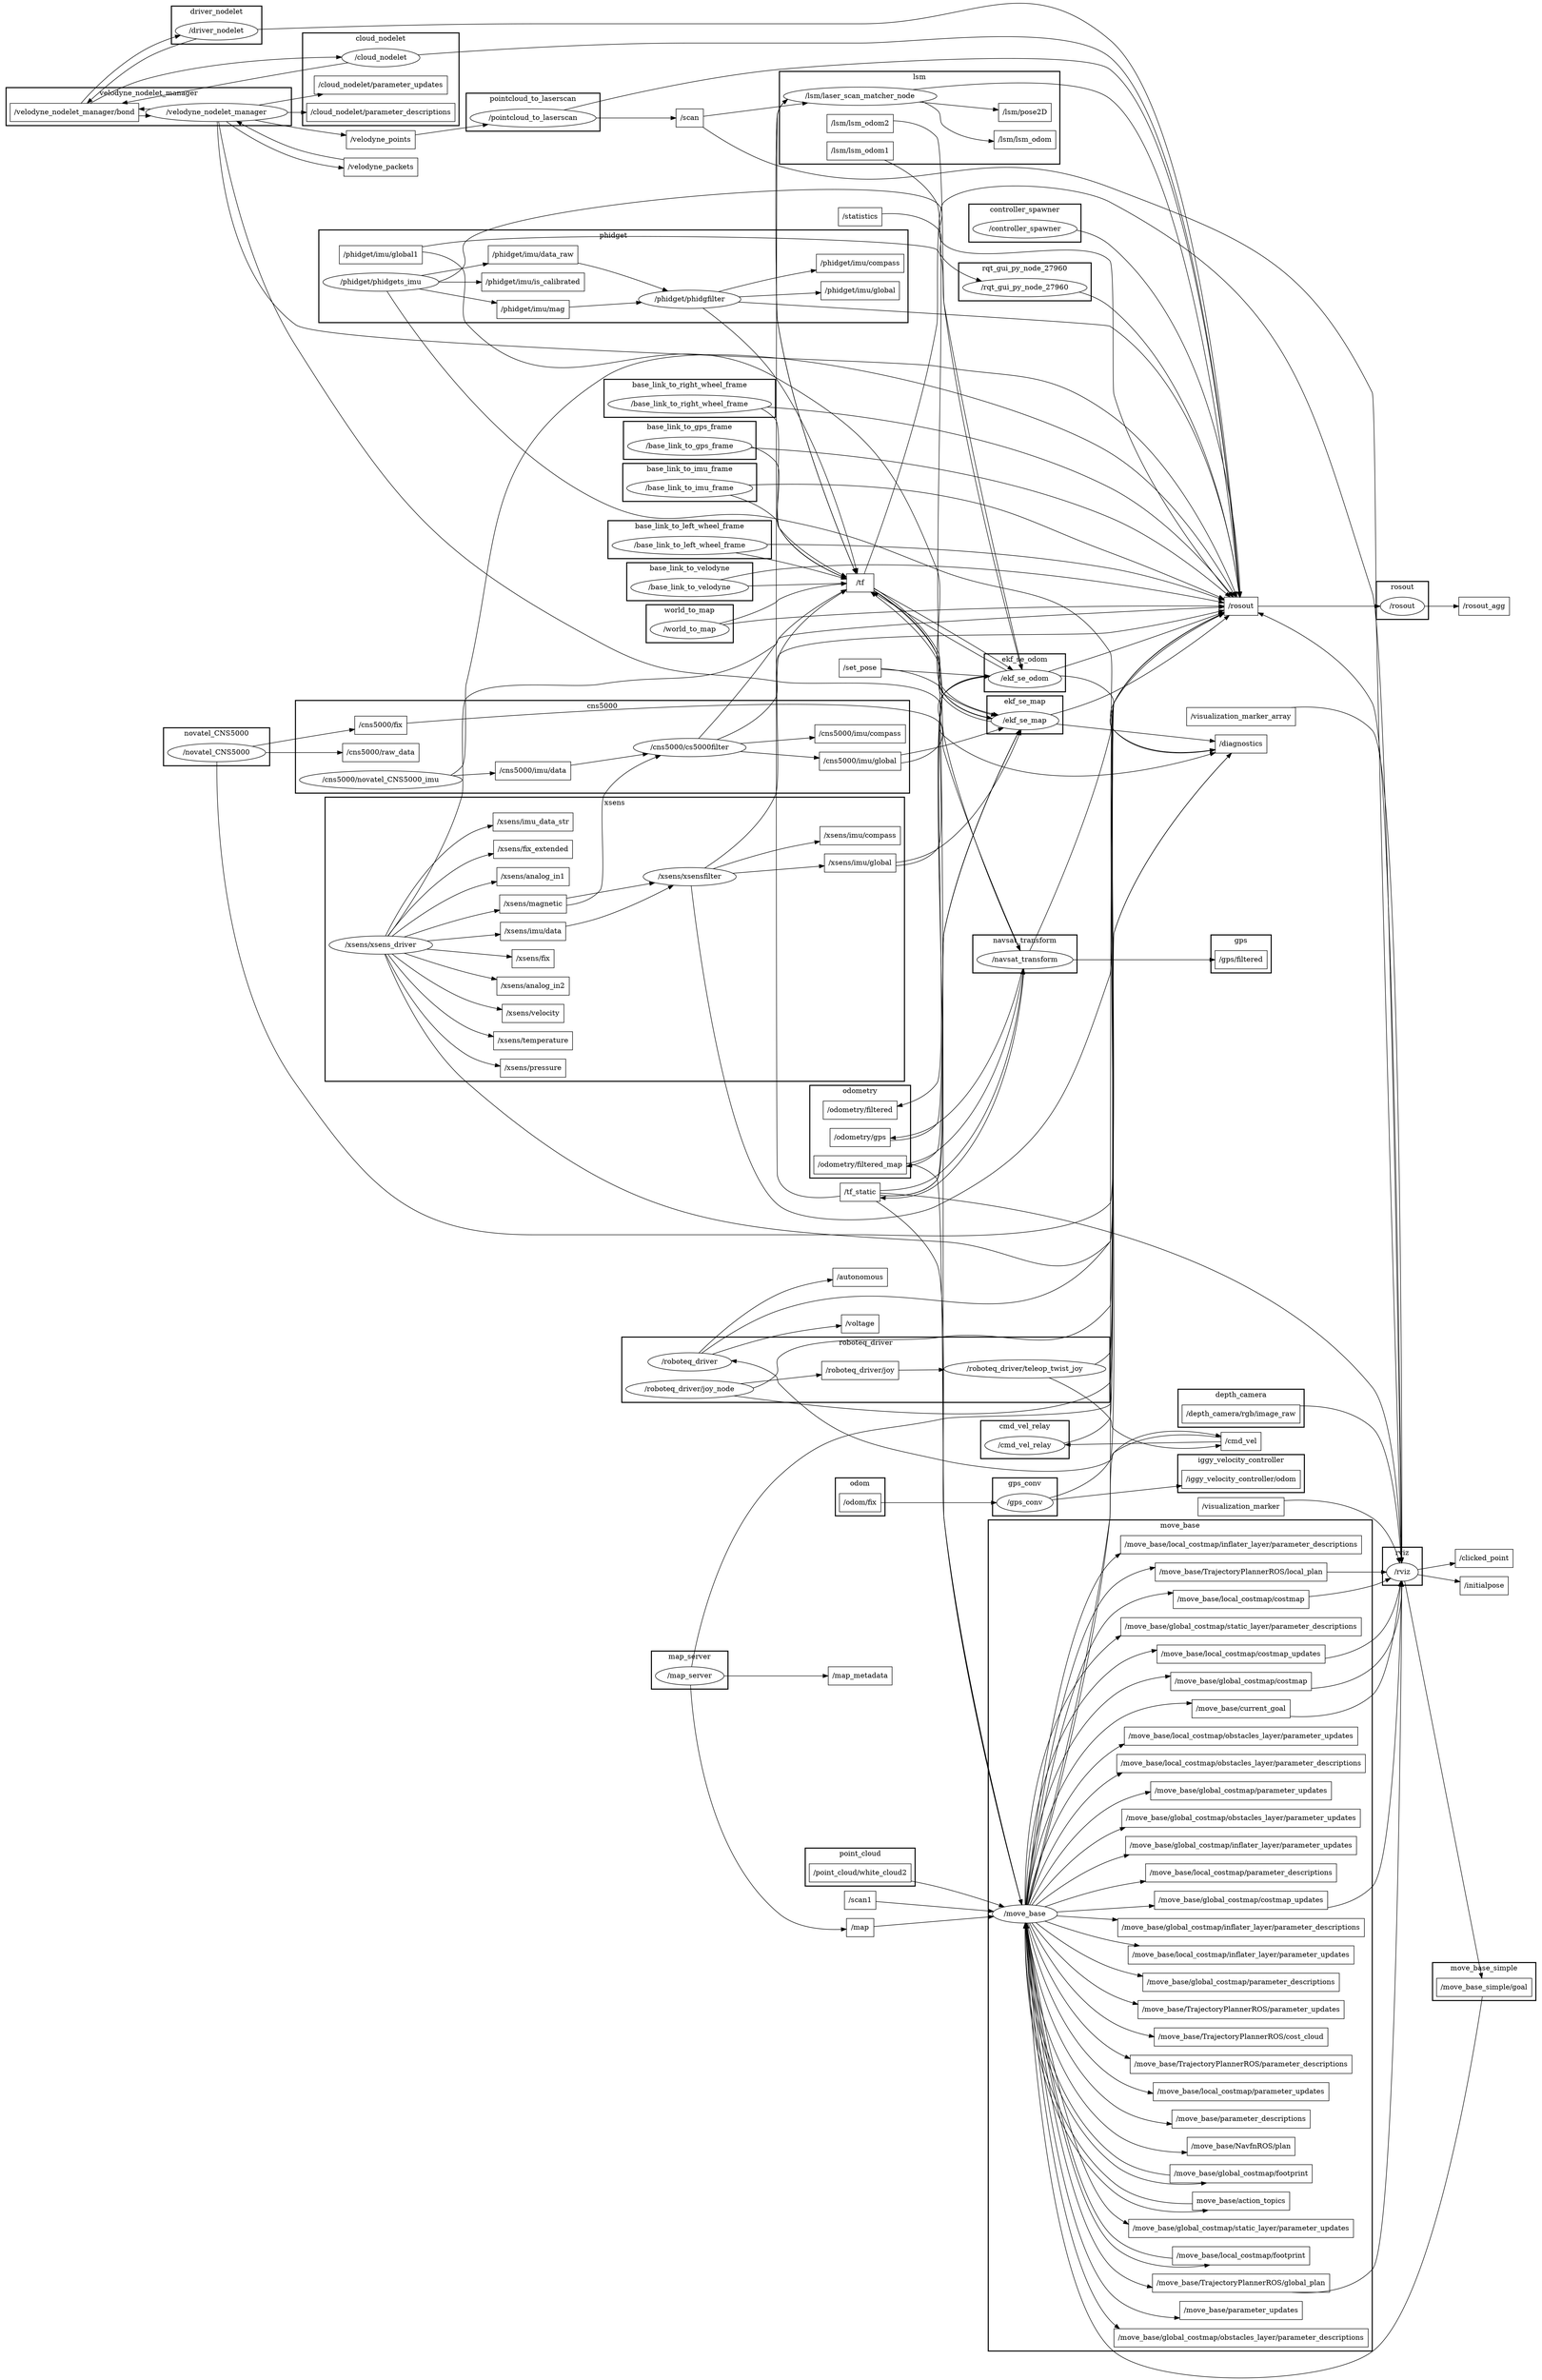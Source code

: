 digraph graphname {
	graph [bb="0,0,2372,4061.5",
		compound=True,
		rank=same,
		rankdir=LR,
		ranksep=0.2
	];
	node [label="\N"];
	subgraph cluster_move_base {
		graph [bb="1574,2120,2176,3761",
			compound=True,
			label=move_base,
			lheight=0.21,
			lp="1875,3749.5",
			lwidth=0.86,
			rank=same,
			rankdir=LR,
			ranksep=0.2,
			style=bold
		];
		t__move_base_NavfnROS_plan		 [URL=topic_3A_move_base_NavfnROS_plan,
			height=0.5,
			label="/move_base/NavfnROS/plan",
			pos="1973,2740",
			shape=box,
			tooltip="topic:/move_base/NavfnROS/plan",
			width=2.4028];
		t__move_base_global_costmap_footprint		 [URL=topic_3A_move_base_global_costmap_footprint,
			height=0.5,
			label="/move_base/global_costmap/footprint",
			pos="1973,2578",
			shape=box,
			tooltip="topic:/move_base/global_costmap/footprint",
			width=3.0972];
		n__move_base		 [URL=_move_base,
			height=0.5,
			label="/move_base",
			pos="1636,2848",
			shape=ellipse,
			tooltip="/move_base",
			width=1.4804];
		t__move_base_global_costmap_footprint -> n__move_base		 [penwidth=1,
			pos="e,1642.9,2830 1861.3,2584.9 1832.3,2589.2 1802.3,2597.6 1778,2614 1702.6,2664.6 1662.3,2770.1 1645.9,2820.5"];
		t__move_base_parameter_descriptions		 [URL=topic_3A_move_base_parameter_descriptions,
			height=0.5,
			label="/move_base/parameter_descriptions",
			pos="1973,2794",
			shape=box,
			tooltip="topic:/move_base/parameter_descriptions",
			width=2.9444];
		t__move_base_local_costmap_parameter_updates		 [URL=topic_3A_move_base_local_costmap_parameter_updates,
			height=0.5,
			label="/move_base/local_costmap/parameter_updates",
			pos="1973,2848",
			shape=box,
			tooltip="topic:/move_base/local_costmap/parameter_updates",
			width=3.7639];
		t__move_base_TrajectoryPlannerROS_parameter_descriptions		 [URL=topic_3A_move_base_TrajectoryPlannerROS_parameter_descriptions,
			height=0.5,
			label="/move_base/TrajectoryPlannerROS/parameter_descriptions",
			pos="1973,2902",
			shape=box,
			tooltip="topic:/move_base/TrajectoryPlannerROS/parameter_descriptions",
			width=4.7222];
		t__move_base_TrajectoryPlannerROS_cost_cloud		 [URL=topic_3A_move_base_TrajectoryPlannerROS_cost_cloud,
			height=0.5,
			label="/move_base/TrajectoryPlannerROS/cost_cloud",
			pos="1973,2956",
			shape=box,
			tooltip="topic:/move_base/TrajectoryPlannerROS/cost_cloud",
			width=3.7778];
		t__move_base_TrajectoryPlannerROS_parameter_updates		 [URL=topic_3A_move_base_TrajectoryPlannerROS_parameter_updates,
			height=0.5,
			label="/move_base/TrajectoryPlannerROS/parameter_updates",
			pos="1973,3010",
			shape=box,
			tooltip="topic:/move_base/TrajectoryPlannerROS/parameter_updates",
			width=4.3889];
		t__move_base_global_costmap_parameter_descriptions		 [URL=topic_3A_move_base_global_costmap_parameter_descriptions,
			height=0.5,
			label="/move_base/global_costmap/parameter_descriptions",
			pos="1973,3064",
			shape=box,
			tooltip="topic:/move_base/global_costmap/parameter_descriptions",
			width=4.1944];
		t__move_base_local_costmap_inflater_layer_parameter_updates		 [URL=topic_3A_move_base_local_costmap_inflater_layer_parameter_updates,
			height=0.5,
			label="/move_base/local_costmap/inflater_layer/parameter_updates",
			pos="1973,3118",
			shape=box,
			tooltip="topic:/move_base/local_costmap/inflater_layer/parameter_updates",
			width=4.8194];
		t__move_base_global_costmap_inflater_layer_parameter_descriptions		 [URL=topic_3A_move_base_global_costmap_inflater_layer_parameter_descriptions,
			height=0.5,
			label="/move_base/global_costmap/inflater_layer/parameter_descriptions",
			pos="1973,3172",
			shape=box,
			tooltip="topic:/move_base/global_costmap/inflater_layer/parameter_descriptions",
			width=5.2639];
		t__move_base_local_costmap_costmap_updates		 [URL=topic_3A_move_base_local_costmap_costmap_updates,
			height=0.5,
			label="/move_base/local_costmap/costmap_updates",
			pos="1973,3712",
			shape=box,
			tooltip="topic:/move_base/local_costmap/costmap_updates",
			width=3.6389];
		t__move_base_local_costmap_parameter_descriptions		 [URL=topic_3A_move_base_local_costmap_parameter_descriptions,
			height=0.5,
			label="/move_base/local_costmap/parameter_descriptions",
			pos="1973,3280",
			shape=box,
			tooltip="topic:/move_base/local_costmap/parameter_descriptions",
			width=4.0972];
		t__move_base_global_costmap_inflater_layer_parameter_updates		 [URL=topic_3A_move_base_global_costmap_inflater_layer_parameter_updates,
			height=0.5,
			label="/move_base/global_costmap/inflater_layer/parameter_updates",
			pos="1973,3334",
			shape=box,
			tooltip="topic:/move_base/global_costmap/inflater_layer/parameter_updates",
			width=4.9306];
		t__move_base_global_costmap_obstacles_layer_parameter_updates		 [URL=topic_3A_move_base_global_costmap_obstacles_layer_parameter_updates,
			height=0.5,
			label="/move_base/global_costmap/obstacles_layer/parameter_updates",
			pos="1973,3388",
			shape=box,
			tooltip="topic:/move_base/global_costmap/obstacles_layer/parameter_updates",
			width=5.0694];
		t__move_base_global_costmap_parameter_updates		 [URL=topic_3A_move_base_global_costmap_parameter_updates,
			height=0.5,
			label="/move_base/global_costmap/parameter_updates",
			pos="1973,3442",
			shape=box,
			tooltip="topic:/move_base/global_costmap/parameter_updates",
			width=3.8611];
		t__move_base_local_costmap_obstacles_layer_parameter_descriptions		 [URL=topic_3A_move_base_local_costmap_obstacles_layer_parameter_descriptions,
			height=0.5,
			label="/move_base/local_costmap/obstacles_layer/parameter_descriptions",
			pos="1973,3496",
			shape=box,
			tooltip="topic:/move_base/local_costmap/obstacles_layer/parameter_descriptions",
			width=5.3056];
		t__move_base_local_costmap_obstacles_layer_parameter_updates		 [URL=topic_3A_move_base_local_costmap_obstacles_layer_parameter_updates,
			height=0.5,
			label="/move_base/local_costmap/obstacles_layer/parameter_updates",
			pos="1973,3550",
			shape=box,
			tooltip="topic:/move_base/local_costmap/obstacles_layer/parameter_updates",
			width=4.9722];
		t__move_base_local_costmap_costmap		 [URL=topic_3A_move_base_local_costmap_costmap,
			height=0.5,
			label="/move_base/local_costmap/costmap",
			pos="1973,2200",
			shape=box,
			tooltip="topic:/move_base/local_costmap/costmap",
			width=2.9722];
		t__move_base_TrajectoryPlannerROS_local_plan		 [URL=topic_3A_move_base_TrajectoryPlannerROS_local_plan,
			height=0.5,
			label="/move_base/TrajectoryPlannerROS/local_plan",
			pos="1973,2254",
			shape=box,
			tooltip="topic:/move_base/TrajectoryPlannerROS/local_plan",
			width=3.7361];
		t__move_base_TrajectoryPlannerROS_global_plan		 [URL=topic_3A_move_base_TrajectoryPlannerROS_global_plan,
			height=0.5,
			label="/move_base/TrajectoryPlannerROS/global_plan",
			pos="1973,2470",
			shape=box,
			tooltip="topic:/move_base/TrajectoryPlannerROS/global_plan",
			width=3.8472];
		t__move_base_global_costmap_static_layer_parameter_descriptions		 [URL=topic_3A_move_base_global_costmap_static_layer_parameter_descriptions,
			height=0.5,
			label="/move_base/global_costmap/static_layer/parameter_descriptions",
			pos="1973,2146",
			shape=box,
			tooltip="topic:/move_base/global_costmap/static_layer/parameter_descriptions",
			width=5.1111];
		t__move_base_global_costmap_costmap_updates		 [URL=topic_3A_move_base_global_costmap_costmap_updates,
			height=0.5,
			label="/move_base/global_costmap/costmap_updates",
			pos="1973,3226",
			shape=box,
			tooltip="topic:/move_base/global_costmap/costmap_updates",
			width=3.7361];
		t__move_base_current_goal		 [URL=topic_3A_move_base_current_goal,
			height=0.5,
			label="/move_base/current_goal",
			pos="1973,3604",
			shape=box,
			tooltip="topic:/move_base/current_goal",
			width=2.1389];
		t__move_base_local_costmap_inflater_layer_parameter_descriptions		 [URL=topic_3A_move_base_local_costmap_inflater_layer_parameter_descriptions,
			height=0.5,
			label="/move_base/local_costmap/inflater_layer/parameter_descriptions",
			pos="1973,2308",
			shape=box,
			tooltip="topic:/move_base/local_costmap/inflater_layer/parameter_descriptions",
			width=5.1528];
		t__move_base_global_costmap_obstacles_layer_parameter_descriptions		 [URL=topic_3A_move_base_global_costmap_obstacles_layer_parameter_descriptions,
			height=0.5,
			label="/move_base/global_costmap/obstacles_layer/parameter_descriptions",
			pos="1973,2362",
			shape=box,
			tooltip="topic:/move_base/global_costmap/obstacles_layer/parameter_descriptions",
			width=5.4028];
		t__move_base_parameter_updates		 [URL=topic_3A_move_base_parameter_updates,
			height=0.5,
			label="/move_base/parameter_updates",
			pos="1973,2416",
			shape=box,
			tooltip="topic:/move_base/parameter_updates",
			width=2.6111];
		t__move_base_global_costmap_costmap		 [URL=topic_3A_move_base_global_costmap_costmap,
			height=0.5,
			label="/move_base/global_costmap/costmap",
			pos="1973,3658",
			shape=box,
			tooltip="topic:/move_base/global_costmap/costmap",
			width=3.0694];
		t__move_base_local_costmap_footprint		 [URL=topic_3A_move_base_local_costmap_footprint,
			height=0.5,
			label="/move_base/local_costmap/footprint",
			pos="1973,2632",
			shape=box,
			tooltip="topic:/move_base/local_costmap/footprint",
			width=2.9861];
		t__move_base_local_costmap_footprint -> n__move_base		 [penwidth=1,
			pos="e,1646.8,2830.3 1865.3,2640.4 1835.4,2644.6 1804.1,2652.6 1778,2668 1715.9,2704.8 1672.4,2780.6 1651.4,2821.2"];
		t__move_base_global_costmap_static_layer_parameter_updates		 [URL=topic_3A_move_base_global_costmap_static_layer_parameter_updates,
			height=0.5,
			label="/move_base/global_costmap/static_layer/parameter_updates",
			pos="1973,2524",
			shape=box,
			tooltip="topic:/move_base/global_costmap/static_layer/parameter_updates",
			width=4.7778];
		n__move_base_action_topics		 [URL=topic_3Amove_base_action_topics,
			height=0.5,
			label="move_base/action_topics",
			pos="1973,2686",
			shape=box,
			tooltip="topic:move_base/action_topics",
			width=2.1389];
		n__move_base_action_topics -> n__move_base		 [penwidth=1,
			pos="e,1653.6,2830.9 1895.6,2693.9 1858.5,2697.3 1814.3,2704.4 1778,2722 1728.7,2745.9 1685.4,2793.5 1660.2,2823"];
		n__move_base -> t__move_base_NavfnROS_plan		 [penwidth=1,
			pos="e,1886.3,2744.8 1659.1,2831.6 1685.9,2812.8 1732.9,2782.5 1778,2767 1809.1,2756.4 1844.3,2749.9 1876.1,2746"];
		n__move_base -> t__move_base_global_costmap_footprint		 [penwidth=1,
			pos="e,1861.3,2567.6 1640.5,2829.8 1652,2781.9 1692.4,2653.5 1778,2596 1799.5,2581.6 1825.4,2573.3 1851.1,2569.1"];
		n__move_base -> t__move_base_parameter_descriptions		 [penwidth=1,
			pos="e,1866.9,2807.6 1682,2838.8 1709.6,2833.3 1745.8,2826.3 1778,2821 1803.4,2816.8 1830.7,2812.7 1856.7,2809.1"];
		n__move_base -> t__move_base_local_costmap_parameter_updates		 [penwidth=1,
			pos="e,1837.3,2848 1689.3,2848 1726.4,2848 1778.2,2848 1827.2,2848"];
		n__move_base -> t__move_base_TrajectoryPlannerROS_parameter_descriptions		 [penwidth=1,
			pos="e,1836.2,2884 1682,2857.2 1709.6,2862.7 1745.8,2869.7 1778,2875 1793.6,2877.6 1809.8,2880.1 1826.1,2882.5"];
		n__move_base -> t__move_base_TrajectoryPlannerROS_cost_cloud		 [penwidth=1,
			pos="e,1836.8,2944 1659.1,2864.4 1685.9,2883.2 1732.9,2913.5 1778,2929 1793.6,2934.3 1810.2,2938.6 1827,2942.1"];
		n__move_base -> t__move_base_TrajectoryPlannerROS_parameter_updates		 [penwidth=1,
			pos="e,1814.9,2996.9 1649.4,2865.6 1671.5,2895.4 1720.7,2955.2 1778,2983 1786.6,2987.2 1795.7,2990.8 1805,2993.8"];
		n__move_base -> t__move_base_global_costmap_parameter_descriptions		 [penwidth=1,
			pos="e,1822,3055.4 1644.6,2866.1 1661.8,2904.8 1708.1,2995.6 1778,3037 1788.7,3043.3 1800.3,3048.4 1812.3,3052.4"];
		n__move_base -> t__move_base_local_costmap_inflater_layer_parameter_updates		 [penwidth=1,
			pos="e,1799.5,3102.9 1641.6,2866.1 1654.3,2912.4 1694.8,3035.1 1778,3091 1782,3093.7 1786.2,3096.2 1790.5,3098.5"];
		n__move_base -> t__move_base_global_costmap_inflater_layer_parameter_descriptions		 [penwidth=1,
			pos="e,1791.7,3153.8 1639.6,2866.1 1648.2,2918.9 1681.1,3073.9 1778,3145 1779.6,3146.2 1781.3,3147.4 1783,3148.5"];
		n__move_base -> t__move_base_local_costmap_costmap_updates		 [penwidth=1,
			pos="e,1841.9,3716.5 1637.3,2866.3 1639.3,2977.8 1655.7,3566.1 1778,3685 1792.9,3699.5 1811.8,3708.6 1831.9,3714.1"];
		n__move_base -> t__move_base_local_costmap_parameter_descriptions		 [penwidth=1,
			pos="e,1825.3,3277.4 1637.1,2866.2 1638.6,2930.8 1653.1,3150.5 1778,3253 1789.2,3262.2 1802.1,3269.1 1815.7,3274.2"];
		n__move_base -> t__move_base_global_costmap_inflater_layer_parameter_updates		 [penwidth=1,
			pos="e,1795.4,3319.2 1636.3,2866.1 1634.6,2935.7 1638.7,3188.3 1778,3307 1780.8,3309.4 1783.7,3311.6 1786.7,3313.7"];
		n__move_base -> t__move_base_global_costmap_obstacles_layer_parameter_updates		 [penwidth=1,
			pos="e,1790.1,3370.2 1639.3,2866 1650.3,2948.9 1700,3292.5 1778,3361 1779.2,3362.1 1780.4,3363.1 1781.7,3364.1"];
		n__move_base -> t__move_base_global_costmap_parameter_updates		 [penwidth=1,
			pos="e,1833.6,3443.3 1638.8,2866.1 1648,2954.3 1692.7,3338.2 1778,3415 1791.1,3426.8 1806.8,3434.9 1823.6,3440.4"];
		n__move_base -> t__move_base_local_costmap_obstacles_layer_parameter_descriptions		 [penwidth=1,
			pos="e,1789.1,3477.9 1638.4,2866.2 1646,2959.6 1685.4,3383.9 1778,3469 1779,3469.9 1780,3470.8 1781,3471.7"];
		n__move_base -> t__move_base_local_costmap_obstacles_layer_parameter_updates		 [penwidth=1,
			pos="e,1793.6,3535 1638.1,2866.1 1644.1,2964.1 1678,3429.5 1778,3523 1780.3,3525.1 1782.6,3527.1 1785.1,3529"];
		n__move_base -> t__move_base_local_costmap_costmap		 [penwidth=1,
			pos="e,1865.8,2192.8 1638.4,2829.8 1646,2736.4 1685.4,2312.1 1778,2227 1799.1,2207.6 1827.4,2198.1 1855.8,2194"];
		n__move_base -> t__move_base_TrajectoryPlannerROS_local_plan		 [penwidth=1,
			pos="e,1838.1,2251.6 1638.8,2829.9 1648,2741.7 1692.7,2357.8 1778,2281 1792.3,2268.1 1809.8,2259.6 1828.3,2254.2"];
		n__move_base -> t__move_base_TrajectoryPlannerROS_global_plan		 [penwidth=1,
			pos="e,1834.5,2470.8 1638.2,2829.7 1643.1,2770.7 1667.3,2583.6 1778,2497 1791.7,2486.3 1807.7,2478.8 1824.5,2473.6"];
		n__move_base -> t__move_base_global_costmap_static_layer_parameter_descriptions		 [penwidth=1,
			pos="e,1789,2164.1 1638.1,2829.9 1644.1,2731.9 1678,2266.5 1778,2173 1779,2172.1 1780,2171.2 1781,2170.3"];
		n__move_base -> t__move_base_global_costmap_costmap_updates		 [penwidth=1,
			pos="e,1838.2,3226.1 1638.2,2866.3 1643.1,2925.3 1667.3,3112.4 1778,3199 1792.8,3210.5 1810.2,3218.4 1828.4,3223.5"];
		n__move_base -> t__move_base_current_goal		 [penwidth=1,
			pos="e,1895.8,3613 1637.8,2866.2 1642.4,2968.9 1670.6,3475.1 1778,3577 1806.2,3603.7 1847.9,3612 1885.4,3612.9"];
		n__move_base -> t__move_base_local_costmap_inflater_layer_parameter_descriptions		 [penwidth=1,
			pos="e,1789.7,2326.1 1639.3,2830 1650.3,2747.1 1700,2403.5 1778,2335 1779.2,2334 1780.3,2333 1781.5,2332"];
		n__move_base -> t__move_base_global_costmap_obstacles_layer_parameter_descriptions		 [penwidth=1,
			pos="e,1789.8,2380.2 1636.3,2829.9 1634.6,2760.3 1638.7,2507.7 1778,2389 1779.2,2388 1780.4,2387 1781.6,2386.1"];
		n__move_base -> t__move_base_parameter_updates		 [penwidth=1,
			pos="e,1878.9,2409.4 1637.1,2829.8 1638.6,2765.2 1653.1,2545.5 1778,2443 1803.1,2422.4 1836.6,2413.4 1868.6,2410.2"];
		n__move_base -> t__move_base_global_costmap_costmap		 [penwidth=1,
			pos="e,1862.4,3665.6 1637.5,2866.1 1640.8,2973.1 1663.1,3520.6 1778,3631 1798,3650.2 1824.9,3659.9 1852.3,3664.2"];
		n__move_base -> t__move_base_local_costmap_footprint		 [penwidth=1,
			pos="e,1865.3,2623.2 1642.6,2830.1 1658.1,2789.6 1705.2,2693 1778,2650 1801.1,2636.3 1828.4,2628.5 1855.1,2624.5"];
		n__move_base -> t__move_base_global_costmap_static_layer_parameter_updates		 [penwidth=1,
			pos="e,1800.9,2537.6 1639.6,2829.9 1648.2,2777.1 1681.1,2622.1 1778,2551 1782.3,2547.8 1786.9,2544.9 1791.6,2542.3"];
		n__move_base -> n__move_base_action_topics		 [penwidth=1,
			pos="e,1895.6,2677.7 1646.1,2830 1666.3,2798 1717.6,2733.2 1778,2704 1811,2688 1850.6,2680.7 1885.5,2678.3"];
	}
	subgraph cluster_cns5000 {
		graph [bb="470,2347,1455,2530",
			compound=True,
			label=cns5000,
			lheight=0.21,
			lp="962.5,2518.5",
			lwidth=0.64,
			rank=same,
			rankdir=LR,
			ranksep=0.2,
			style=bold
		];
		t__cns5000_imu_data		 [URL=topic_3A_cns5000_imu_data,
			height=0.5,
			label="/cns5000/imu/data",
			pos="849,2461",
			shape=box,
			tooltip="topic:/cns5000/imu/data",
			width=1.625];
		n__cns5000_cs5000filter		 [URL=_cns5000_cs5000filter,
			height=0.5,
			label="/cns5000/cs5000filter",
			pos="1102,2400",
			shape=ellipse,
			tooltip="/cns5000/cs5000filter",
			width=2.4192];
		t__cns5000_imu_data -> n__cns5000_cs5000filter		 [penwidth=1,
			pos="e,1045,2413.6 907.58,2447 945.61,2437.8 995.54,2425.6 1035.1,2416"];
		t__cns5000_raw_data		 [URL=topic_3A_cns5000_raw_data,
			height=0.5,
			label="/cns5000/raw_data",
			pos="606,2373",
			shape=box,
			tooltip="topic:/cns5000/raw_data",
			width=1.6528];
		t__cns5000_imu_global		 [URL=topic_3A_cns5000_imu_global,
			height=0.5,
			label="/cns5000/imu/global",
			pos="1376,2373",
			shape=box,
			tooltip="topic:/cns5000/imu/global",
			width=1.7778];
		t__cns5000_fix		 [URL=topic_3A_cns5000_fix,
			height=0.5,
			label="/cns5000/fix",
			pos="606,2427",
			shape=box,
			tooltip="topic:/cns5000/fix",
			width=1.1667];
		t__cns5000_imu_compass		 [URL=topic_3A_cns5000_imu_compass,
			height=0.5,
			label="/cns5000/imu/compass",
			pos="1376,2427",
			shape=box,
			tooltip="topic:/cns5000/imu/compass",
			width=1.9722];
		n__cns5000_novatel_CNS5000_imu		 [URL=_cns5000_novatel_CNS5000_imu,
			height=0.5,
			label="/cns5000/novatel_CNS5000_imu",
			pos="606,2481",
			shape=ellipse,
			tooltip="/cns5000/novatel_CNS5000_imu",
			width=3.5566];
		n__cns5000_novatel_CNS5000_imu -> t__cns5000_imu_data		 [penwidth=1,
			pos="e,790.4,2465.8 716.57,2471.9 738.28,2470.1 760.46,2468.3 780.27,2466.6"];
		n__cns5000_cs5000filter -> t__cns5000_imu_global		 [penwidth=1,
			pos="e,1311.7,2379.3 1180.9,2392.3 1218.8,2388.5 1264.1,2384 1301.4,2380.3"];
		n__cns5000_cs5000filter -> t__cns5000_imu_compass		 [penwidth=1,
			pos="e,1304.9,2420 1180.9,2407.7 1216.7,2411.3 1259,2415.5 1295,2419.1"];
	}
	subgraph cluster_phidget {
		graph [bb="507,2156,1453,2339",
			compound=True,
			label=phidget,
			lheight=0.21,
			lp="980,2327.5",
			lwidth=0.57,
			rank=same,
			rankdir=LR,
			ranksep=0.2,
			style=bold
		];
		t__phidget_imu_is_calibrated		 [URL=topic_3A_phidget_imu_is_calibrated,
			height=0.5,
			label="/phidget/imu/is_calibrated",
			pos="849,2236",
			shape=box,
			tooltip="topic:/phidget/imu/is_calibrated",
			width=2.2083];
		t__phidget_imu_data_raw		 [URL=topic_3A_phidget_imu_data_raw,
			height=0.5,
			label="/phidget/imu/data_raw",
			pos="849,2290",
			shape=box,
			tooltip="topic:/phidget/imu/data_raw",
			width=1.9444];
		n__phidget_phidgfilter		 [URL=_phidget_phidgfilter,
			height=0.5,
			label="/phidget/phidgfilter",
			pos="1102,2197",
			shape=ellipse,
			tooltip="/phidget/phidgfilter",
			width=2.2026];
		t__phidget_imu_data_raw -> n__phidget_phidgfilter		 [penwidth=1,
			pos="e,1069.1,2213.5 919.24,2274.3 931.6,2270.9 944.27,2267.1 956,2263 991.98,2250.3 1031.3,2232.2 1059.9,2218.1"];
		t__phidget_imu_global		 [URL=topic_3A_phidget_imu_global,
			height=0.5,
			label="/phidget/imu/global",
			pos="1376,2212",
			shape=box,
			tooltip="topic:/phidget/imu/global",
			width=1.7222];
		t__phidget_imu_compass		 [URL=topic_3A_phidget_imu_compass,
			height=0.5,
			label="/phidget/imu/compass",
			pos="1376,2266",
			shape=box,
			tooltip="topic:/phidget/imu/compass",
			width=1.9028];
		t__phidget_imu_global1		 [URL=topic_3A_phidget_imu_global1,
			height=0.5,
			label="/phidget/imu/global1",
			pos="606,2182",
			shape=box,
			tooltip="topic:/phidget/imu/global1",
			width=1.8194];
		t__phidget_imu_mag		 [URL=topic_3A_phidget_imu_mag,
			height=0.5,
			label="/phidget/imu/mag",
			pos="849,2182",
			shape=box,
			tooltip="topic:/phidget/imu/mag",
			width=1.5833];
		t__phidget_imu_mag -> n__phidget_phidgfilter		 [penwidth=1,
			pos="e,1025.2,2192.5 906.02,2185.3 938.11,2187.3 979.05,2189.7 1015.1,2191.9"];
		n__phidget_phidgets_imu		 [URL=_phidget_phidgets_imu,
			height=0.5,
			label="/phidget/phidgets_imu",
			pos="606,2236",
			shape=ellipse,
			tooltip="/phidget/phidgets_imu",
			width=2.5095];
		n__phidget_phidgets_imu -> t__phidget_imu_is_calibrated		 [penwidth=1,
			pos="e,769.46,2236 696.4,2236 716.91,2236 738.71,2236 759.2,2236"];
		n__phidget_phidgets_imu -> t__phidget_imu_data_raw		 [penwidth=1,
			pos="e,778.6,2274.5 666.88,2249.4 697.58,2256.3 735.38,2264.8 768.49,2272.2"];
		n__phidget_phidgets_imu -> t__phidget_imu_mag		 [penwidth=1,
			pos="e,791.81,2195.6 669.07,2223.1 689.75,2218.7 712.89,2213.7 734,2209 749.46,2205.5 766.08,2201.7 781.71,2198"];
		n__phidget_phidgfilter -> t__phidget_imu_global		 [penwidth=1,
			pos="e,1314,2208.6 1179.1,2201.2 1218.2,2203.4 1265.6,2206 1303.9,2208.1"];
		n__phidget_phidgfilter -> t__phidget_imu_compass		 [penwidth=1,
			pos="e,1307.2,2252.5 1149.8,2211.5 1178.1,2220 1215,2230.7 1248,2239 1263.8,2243 1280.9,2246.9 1297.2,2250.4"];
	}
	subgraph cluster_lsm {
		graph [bb="1248,397,1696,580",
			compound=True,
			label=lsm,
			lheight=0.21,
			lp="1472,568.5",
			lwidth=0.29,
			rank=same,
			rankdir=LR,
			ranksep=0.2,
			style=bold
		];
		t__lsm_lsm_odom2		 [URL=topic_3A_lsm_lsm_odom2,
			height=0.5,
			label="/lsm/lsm_odom2",
			pos="1376,477",
			shape=box,
			tooltip="topic:/lsm/lsm_odom2",
			width=1.5278];
		t__lsm_lsm_odom		 [URL=topic_3A_lsm_lsm_odom,
			height=0.5,
			label="/lsm/lsm_odom",
			pos="1636,466",
			shape=box,
			tooltip="topic:/lsm/lsm_odom",
			width=1.4306];
		t__lsm_lsm_odom1		 [URL=topic_3A_lsm_lsm_odom1,
			height=0.5,
			label="/lsm/lsm_odom1",
			pos="1376,531",
			shape=box,
			tooltip="topic:/lsm/lsm_odom1",
			width=1.5278];
		t__lsm_pose2D		 [URL=topic_3A_lsm_pose2D,
			height=0.5,
			label="/lsm/pose2D",
			pos="1636,520",
			shape=box,
			tooltip="topic:/lsm/pose2D",
			width=1.1944];
		n__lsm_laser_scan_matcher_node		 [URL=_lsm_laser_scan_matcher_node,
			height=0.5,
			label="/lsm/laser_scan_matcher_node",
			pos="1376,423",
			shape=ellipse,
			tooltip="/lsm/laser_scan_matcher_node",
			width=3.34];
		n__lsm_laser_scan_matcher_node -> t__lsm_lsm_odom		 [penwidth=1,
			pos="e,1584.5,457.58 1457.2,436.37 1495.1,442.68 1539.4,450.07 1574.4,455.9"];
		n__lsm_laser_scan_matcher_node -> t__lsm_pose2D		 [penwidth=1,
			pos="e,1592.8,521.09 1470.7,434.19 1480,438.13 1488.6,443.29 1496,450 1510.8,463.55 1495.1,479.53 1510,493 1529.6,510.72 1558,517.79 1582.8,520.3"];
	}
	subgraph cluster_odometry {
		graph [bb="1295,2714,1457,2897",
			compound=True,
			label=odometry,
			lheight=0.21,
			lp="1376,2885.5",
			lwidth=0.74,
			rank=same,
			rankdir=LR,
			ranksep=0.2,
			style=bold
		];
		t__odometry_gps		 [URL=topic_3A_odometry_gps,
			height=0.5,
			label="/odometry/gps",
			pos="1376,2794",
			shape=box,
			tooltip="topic:/odometry/gps",
			width=1.3194];
		t__odometry_filtered_map		 [URL=topic_3A_odometry_filtered_map,
			height=0.5,
			label="/odometry/filtered_map",
			pos="1376,2848",
			shape=box,
			tooltip="topic:/odometry/filtered_map",
			width=2.0278];
		t__odometry_filtered		 [URL=topic_3A_odometry_filtered,
			height=0.5,
			label="/odometry/filtered",
			pos="1376,2740",
			shape=box,
			tooltip="topic:/odometry/filtered",
			width=1.6111];
	}
	subgraph cluster_cloud_nodelet {
		graph [bb="484,8,728,191",
			compound=True,
			label=cloud_nodelet,
			lheight=0.21,
			lp="606,179.5",
			lwidth=1.07,
			rank=same,
			rankdir=LR,
			ranksep=0.2,
			style=bold
		];
		t__cloud_nodelet_parameter_updates		 [URL=topic_3A_cloud_nodelet_parameter_updates,
			height=0.5,
			label="/cloud_nodelet/parameter_updates",
			pos="606,142",
			shape=box,
			tooltip="topic:/cloud_nodelet/parameter_updates",
			width=2.8194];
		t__cloud_nodelet_parameter_descriptions		 [URL=topic_3A_cloud_nodelet_parameter_descriptions,
			height=0.5,
			label="/cloud_nodelet/parameter_descriptions",
			pos="606,88",
			shape=box,
			tooltip="topic:/cloud_nodelet/parameter_descriptions",
			width=3.1528];
		n__cloud_nodelet		 [URL=_cloud_nodelet,
			height=0.5,
			label="/cloud_nodelet",
			pos="606,34",
			shape=ellipse,
			tooltip="/cloud_nodelet",
			width=1.7512];
	}
	subgraph cluster_xsens {
		graph [bb="518,1587,1448,2148",
			compound=True,
			label=xsens,
			lheight=0.21,
			lp="983,2136.5",
			lwidth=0.43,
			rank=same,
			rankdir=LR,
			ranksep=0.2,
			style=bold
		];
		t__xsens_fix		 [URL=topic_3A_xsens_fix,
			height=0.5,
			label="/xsens/fix",
			pos="849,1829",
			shape=box,
			tooltip="topic:/xsens/fix",
			width=0.95833];
		t__xsens_magnetic		 [URL=topic_3A_xsens_magnetic,
			height=0.5,
			label="/xsens/magnetic",
			pos="849,1937",
			shape=box,
			tooltip="topic:/xsens/magnetic",
			width=1.4444];
		n__xsens_xsensfilter		 [URL=_xsens_xsensfilter,
			height=0.5,
			label="/xsens/xsensfilter",
			pos="1102,1690",
			shape=ellipse,
			tooltip="/xsens/xsensfilter",
			width=1.9859];
		t__xsens_magnetic -> n__xsens_xsensfilter		 [penwidth=1,
			pos="e,1094.4,1708.1 901.26,1931.8 919.79,1927.9 940.07,1921.3 956,1910 1026.1,1860.1 1071.5,1764.7 1090.6,1717.6"];
		t__xsens_imu_data		 [URL=topic_3A_xsens_imu_data,
			height=0.5,
			label="/xsens/imu/data",
			pos="849,1883",
			shape=box,
			tooltip="topic:/xsens/imu/data",
			width=1.4167];
		t__xsens_imu_data -> n__xsens_xsensfilter		 [penwidth=1,
			pos="e,1090.6,1707.9 900.2,1876.6 918.72,1872.7 939.26,1866.3 956,1856 1014.2,1820.3 1061.7,1753.7 1085.1,1716.7"];
		t__xsens_imu_global		 [URL=topic_3A_xsens_imu_global,
			height=0.5,
			label="/xsens/imu/global",
			pos="1376,1613",
			shape=box,
			tooltip="topic:/xsens/imu/global",
			width=1.5694];
		t__xsens_analog_in1		 [URL=topic_3A_xsens_analog_in1,
			height=0.5,
			label="/xsens/analog_in1",
			pos="849,1991",
			shape=box,
			tooltip="topic:/xsens/analog_in1",
			width=1.5833];
		t__xsens_fix_extended		 [URL=topic_3A_xsens_fix_extended,
			height=0.5,
			label="/xsens/fix_extended",
			pos="849,2045",
			shape=box,
			tooltip="topic:/xsens/fix_extended",
			width=1.7361];
		t__xsens_imu_data_str		 [URL=topic_3A_xsens_imu_data_str,
			height=0.5,
			label="/xsens/imu_data_str",
			pos="849,2099",
			shape=box,
			tooltip="topic:/xsens/imu_data_str",
			width=1.7361];
		t__xsens_pressure		 [URL=topic_3A_xsens_pressure,
			height=0.5,
			label="/xsens/pressure",
			pos="849,1613",
			shape=box,
			tooltip="topic:/xsens/pressure",
			width=1.375];
		t__xsens_imu_compass		 [URL=topic_3A_xsens_imu_compass,
			height=0.5,
			label="/xsens/imu/compass",
			pos="1376,1667",
			shape=box,
			tooltip="topic:/xsens/imu/compass",
			width=1.7639];
		t__xsens_temperature		 [URL=topic_3A_xsens_temperature,
			height=0.5,
			label="/xsens/temperature",
			pos="849,1667",
			shape=box,
			tooltip="topic:/xsens/temperature",
			width=1.6528];
		t__xsens_velocity		 [URL=topic_3A_xsens_velocity,
			height=0.5,
			label="/xsens/velocity",
			pos="849,1721",
			shape=box,
			tooltip="topic:/xsens/velocity",
			width=1.3611];
		t__xsens_analog_in2		 [URL=topic_3A_xsens_analog_in2,
			height=0.5,
			label="/xsens/analog_in2",
			pos="849,1775",
			shape=box,
			tooltip="topic:/xsens/analog_in2",
			width=1.5833];
		n__xsens_xsensfilter -> t__xsens_imu_global		 [penwidth=1,
			pos="e,1319.3,1623.3 1142.3,1675 1171.2,1664.3 1211.7,1650.1 1248,1640 1267.8,1634.5 1289.6,1629.5 1309.4,1625.3"];
		n__xsens_xsensfilter -> t__xsens_imu_compass		 [penwidth=1,
			pos="e,1312.1,1672.3 1169.9,1684.3 1209.9,1681 1260.8,1676.7 1301.9,1673.2"];
		n__xsens_xsens_driver		 [URL=_xsens_xsens_driver,
			height=0.5,
			label="/xsens/xsens_driver",
			pos="606,1802",
			shape=ellipse,
			tooltip="/xsens/xsens_driver",
			width=2.2206];
		n__xsens_xsens_driver -> t__xsens_fix		 [penwidth=1,
			pos="e,814.27,1825.2 678,1810 718.95,1814.5 769.12,1820.2 804.31,1824.1"];
		n__xsens_xsens_driver -> t__xsens_magnetic		 [penwidth=1,
			pos="e,796.82,1928.6 624.05,1819.7 648.11,1843.8 694.45,1886.3 742,1910 755.94,1916.9 771.84,1922.2 787,1926.2"];
		n__xsens_xsens_driver -> t__xsens_imu_data		 [penwidth=1,
			pos="e,797.73,1871.6 643.19,1818 670.11,1829.5 707.92,1844.9 742,1856 756.74,1860.8 772.85,1865.3 787.97,1869.2"];
		n__xsens_xsens_driver -> t__xsens_analog_in1		 [penwidth=1,
			pos="e,791.97,1983.6 616.8,1820 636.1,1853.7 682.39,1926.4 742,1964 754.02,1971.6 768.07,1977 781.94,1981"];
		n__xsens_xsens_driver -> t__xsens_fix_extended		 [penwidth=1,
			pos="e,786.47,2037.6 612.97,1820.1 627.72,1861.8 670.04,1965.4 742,2018 752.23,2025.5 764.31,2030.9 776.6,2034.8"];
		n__xsens_xsens_driver -> t__xsens_imu_data_str		 [penwidth=1,
			pos="e,786.4,2092.6 610.58,1820.1 621.22,1868.8 657.32,2003.8 742,2072 751.98,2080 764.06,2085.7 776.44,2089.7"];
		n__xsens_xsens_driver -> t__xsens_pressure		 [penwidth=1,
			pos="e,799.27,1618.8 616.8,1784 636.1,1750.3 682.39,1677.6 742,1640 756.17,1631.1 773.15,1625.1 789.33,1621.1"];
		n__xsens_xsens_driver -> t__xsens_temperature		 [penwidth=1,
			pos="e,789.47,1677.2 624.05,1784.3 648.11,1760.2 694.45,1717.7 742,1694 753.72,1688.2 766.81,1683.5 779.69,1679.8"];
		n__xsens_xsens_driver -> t__xsens_velocity		 [penwidth=1,
			pos="e,799.86,1731.8 643.19,1786 670.11,1774.5 707.92,1759.1 742,1748 757.33,1743 774.15,1738.4 789.79,1734.4"];
		n__xsens_xsens_driver -> t__xsens_analog_in2		 [penwidth=1,
			pos="e,791.62,1781.3 678,1794 710.7,1790.4 749.29,1786.1 781.43,1782.5"];
	}
	subgraph cluster_iggy_velocity_controller {
		graph [bb="1870,887,2076,962",
			compound=True,
			label=iggy_velocity_controller,
			lheight=0.21,
			lp="1973,950.5",
			lwidth=1.86,
			rank=same,
			rankdir=LR,
			ranksep=0.2,
			style=bold
		];
		t__iggy_velocity_controller_odom		 [URL=topic_3A_iggy_velocity_controller_odom,
			height=0.5,
			label="/iggy_velocity_controller/odom",
			pos="1973,913",
			shape=box,
			tooltip="topic:/iggy_velocity_controller/odom",
			width=2.625];
	}
	subgraph cluster_depth_camera {
		graph [bb="1873,2037,2073,2112",
			compound=True,
			label=depth_camera,
			lheight=0.21,
			lp="1973,2100.5",
			lwidth=1.07,
			rank=same,
			rankdir=LR,
			ranksep=0.2,
			style=bold
		];
		t__depth_camera_rgb_image_raw		 [URL=topic_3A_depth_camera_rgb_image_raw,
			height=0.5,
			label="/depth_camera/rgb/image_raw",
			pos="1973,2063",
			shape=box,
			tooltip="topic:/depth_camera/rgb/image_raw",
			width=2.5417];
	}
	subgraph cluster_velodyne_nodelet_manager {
		graph [bb="8,229,462,304",
			compound=True,
			label=velodyne_nodelet_manager,
			lheight=0.21,
			lp="235,292.5",
			lwidth=2.10,
			rank=same,
			rankdir=LR,
			ranksep=0.2,
			style=bold
		];
		t__velodyne_nodelet_manager_bond		 [URL=topic_3A_velodyne_nodelet_manager_bond,
			height=0.5,
			label="/velodyne_nodelet_manager/bond",
			pos="117,255",
			shape=box,
			tooltip="topic:/velodyne_nodelet_manager/bond",
			width=2.7917];
		n__velodyne_nodelet_manager		 [URL=_velodyne_nodelet_manager,
			height=0.5,
			label="/velodyne_nodelet_manager",
			pos="343,255",
			shape=ellipse,
			tooltip="/velodyne_nodelet_manager",
			width=3.0692];
		t__velodyne_nodelet_manager_bond -> n__velodyne_nodelet_manager		 [penwidth=1,
			pos="e,240.43,248.28 217.55,248.29 221.83,248.26 226.12,248.25 230.42,248.25"];
		n__velodyne_nodelet_manager -> t__velodyne_nodelet_manager_bond		 [penwidth=1,
			pos="e,217.55,261.71 240.43,261.72 236.15,261.75 231.85,261.75 227.56,261.75"];
	}
	subgraph cluster_odom {
		graph [bb="1332,970,1420,1045",
			compound=True,
			label=odom,
			lheight=0.21,
			lp="1376,1033.5",
			lwidth=0.44,
			rank=same,
			rankdir=LR,
			ranksep=0.2,
			style=bold
		];
		t__odom_fix		 [URL=topic_3A_odom_fix,
			height=0.5,
			label="/odom/fix",
			pos="1376,996",
			shape=box,
			tooltip="topic:/odom/fix",
			width=0.98611];
	}
	subgraph cluster_roboteq_driver {
		graph [bb="993,3835,1770,3964",
			compound=True,
			label=roboteq_driver,
			lheight=0.21,
			lp="1381.5,3952.5",
			lwidth=1.12,
			rank=same,
			rankdir=LR,
			ranksep=0.2,
			style=bold
		];
		t__roboteq_driver_joy		 [URL=topic_3A_roboteq_driver_joy,
			height=0.5,
			label="/roboteq_driver/joy",
			pos="1376,3889",
			shape=box,
			tooltip="topic:/roboteq_driver/joy",
			width=1.6944];
		n__roboteq_driver_teleop_twist_joy		 [URL=_roboteq_driver_teleop_twist_joy,
			height=0.5,
			label="/roboteq_driver/teleop_twist_joy",
			pos="1636,3863",
			shape=ellipse,
			tooltip="/roboteq_driver/teleop_twist_joy",
			width=3.5025];
		t__roboteq_driver_joy -> n__roboteq_driver_teleop_twist_joy		 [penwidth=1,
			pos="e,1532.5,3873.3 1437.2,3882.9 1462.5,3880.4 1492.9,3877.3 1522.2,3874.4"];
		n__roboteq_driver_joy_node		 [URL=_roboteq_driver_joy_node,
			height=0.5,
			label="/roboteq_driver/joy_node",
			pos="1102,3915",
			shape=ellipse,
			tooltip="/roboteq_driver/joy_node",
			width=2.7984];
		n__roboteq_driver_joy_node -> t__roboteq_driver_joy		 [penwidth=1,
			pos="e,1314.6,3894.8 1191.3,3906.6 1228,3903 1270,3899 1304.6,3895.7"];
		n__roboteq_driver		 [URL=_roboteq_driver,
			height=0.5,
			label="/roboteq_driver",
			pos="1102,3861",
			shape=ellipse,
			tooltip="/roboteq_driver",
			width=1.8234];
	}
	subgraph cluster_gps {
		graph [bb="1924,1854,2022,1929",
			compound=True,
			label=gps,
			lheight=0.21,
			lp="1973,1917.5",
			lwidth=0.26,
			rank=same,
			rankdir=LR,
			ranksep=0.2,
			style=bold
		];
		t__gps_filtered		 [URL=topic_3A_gps_filtered,
			height=0.5,
			label="/gps/filtered",
			pos="1973,1880",
			shape=box,
			tooltip="topic:/gps/filtered",
			width=1.1389];
	}
	subgraph cluster_move_base_simple {
		graph [bb="1292,3416,1460,3491",
			compound=True,
			label=move_base_simple,
			lheight=0.21,
			lp="1376,3479.5",
			lwidth=1.47,
			rank=same,
			rankdir=LR,
			ranksep=0.2,
			style=bold
		];
		t__move_base_simple_goal		 [URL=topic_3A_move_base_simple_goal,
			height=0.5,
			label="/move_base_simple/goal",
			pos="1376,3442",
			shape=box,
			tooltip="topic:/move_base_simple/goal",
			width=2.1111];
	}
	subgraph cluster_point_cloud {
		graph [bb="1287,2951,1465,3026",
			compound=True,
			label=point_cloud,
			lheight=0.21,
			lp="1376,3014.5",
			lwidth=0.90,
			rank=same,
			rankdir=LR,
			ranksep=0.2,
			style=bold
		];
		t__point_cloud_white_cloud2		 [URL=topic_3A_point_cloud_white_cloud2,
			height=0.5,
			label="/point_cloud/white_cloud2",
			pos="1376,2977",
			shape=box,
			tooltip="topic:/point_cloud/white_cloud2",
			width=2.25];
	}
	subgraph cluster_base_link_to_right_wheel_frame {
		graph [bb="964,1504,1240,1579",
			compound=True,
			label=base_link_to_right_wheel_frame,
			lheight=0.21,
			lp="1102,1567.5",
			lwidth=2.50,
			rank=same,
			rankdir=LR,
			ranksep=0.2,
			style=bold
		];
		n__base_link_to_right_wheel_frame		 [URL=_base_link_to_right_wheel_frame,
			height=0.5,
			label="/base_link_to_right_wheel_frame",
			pos="1102,1530",
			shape=ellipse,
			tooltip="/base_link_to_right_wheel_frame",
			width=3.6108];
	}
	subgraph cluster_map_server {
		graph [bb="1039,786,1165,861",
			compound=True,
			label=map_server,
			lheight=0.21,
			lp="1102,849.5",
			lwidth=0.89,
			rank=same,
			rankdir=LR,
			ranksep=0.2,
			style=bold
		];
		n__map_server		 [URL=_map_server,
			height=0.5,
			label="/map_server",
			pos="1102,812",
			shape=ellipse,
			tooltip="/map_server",
			width=1.5165];
	}
	subgraph cluster_base_link_to_gps_frame {
		graph [bb="994,1421,1210,1496",
			compound=True,
			label=base_link_to_gps_frame,
			lheight=0.21,
			lp="1102,1484.5",
			lwidth=1.86,
			rank=same,
			rankdir=LR,
			ranksep=0.2,
			style=bold
		];
		n__base_link_to_gps_frame		 [URL=_base_link_to_gps_frame,
			height=0.5,
			label="/base_link_to_gps_frame",
			pos="1102,1447",
			shape=ellipse,
			tooltip="/base_link_to_gps_frame",
			width=2.7803];
	}
	subgraph cluster_gps_conv {
		graph [bb="1581,887,1691,962",
			compound=True,
			label=gps_conv,
			lheight=0.21,
			lp="1636,950.5",
			lwidth=0.72,
			rank=same,
			rankdir=LR,
			ranksep=0.2,
			style=bold
		];
		n__gps_conv		 [URL=_gps_conv,
			height=0.5,
			label="/gps_conv",
			pos="1636,913",
			shape=ellipse,
			tooltip="/gps_conv",
			width=1.2999];
	}
	subgraph cluster_navsat_transform {
		graph [bb="1553,2037,1719,2112",
			compound=True,
			label=navsat_transform,
			lheight=0.21,
			lp="1636,2100.5",
			lwidth=1.32,
			rank=same,
			rankdir=LR,
			ranksep=0.2,
			style=bold
		];
		n__navsat_transform		 [URL=_navsat_transform,
			height=0.5,
			label="/navsat_transform",
			pos="1636,2063",
			shape=ellipse,
			tooltip="/navsat_transform",
			width=2.0762];
	}
	subgraph cluster_base_link_to_imu_frame {
		graph [bb="992,1338,1212,1413",
			compound=True,
			label=base_link_to_imu_frame,
			lheight=0.21,
			lp="1102,1401.5",
			lwidth=1.90,
			rank=same,
			rankdir=LR,
			ranksep=0.2,
			style=bold
		];
		n__base_link_to_imu_frame		 [URL=_base_link_to_imu_frame,
			height=0.5,
			label="/base_link_to_imu_frame",
			pos="1102,1364",
			shape=ellipse,
			tooltip="/base_link_to_imu_frame",
			width=2.8345];
	}
	subgraph cluster_controller_spawner {
		graph [bb="1547,970,1725,1045",
			compound=True,
			label=controller_spawner,
			lheight=0.21,
			lp="1636,1033.5",
			lwidth=1.46,
			rank=same,
			rankdir=LR,
			ranksep=0.2,
			style=bold
		];
		n__controller_spawner		 [URL=_controller_spawner,
			height=0.5,
			label="/controller_spawner",
			pos="1636,996",
			shape=ellipse,
			tooltip="/controller_spawner",
			width=2.2567];
	}
	subgraph cluster_base_link_to_left_wheel_frame {
		graph [bb="969,1255,1235,1330",
			compound=True,
			label=base_link_to_left_wheel_frame,
			lheight=0.21,
			lp="1102,1318.5",
			lwidth=2.39,
			rank=same,
			rankdir=LR,
			ranksep=0.2,
			style=bold
		];
		n__base_link_to_left_wheel_frame		 [URL=_base_link_to_left_wheel_frame,
			height=0.5,
			label="/base_link_to_left_wheel_frame",
			pos="1102,1281",
			shape=ellipse,
			tooltip="/base_link_to_left_wheel_frame",
			width=3.4664];
	}
	subgraph cluster_ekf_se_odom {
		graph [bb="1567,1349,1705,1424",
			compound=True,
			label=ekf_se_odom,
			lheight=0.21,
			lp="1636,1412.5",
			lwidth=1.03,
			rank=same,
			rankdir=LR,
			ranksep=0.2,
			style=bold
		];
		n__ekf_se_odom		 [URL=_ekf_se_odom,
			height=0.5,
			label="/ekf_se_odom",
			pos="1636,1375",
			shape=ellipse,
			tooltip="/ekf_se_odom",
			width=1.6971];
	}
	subgraph cluster_novatel_CNS5000 {
		graph [bb="257,2347,429,2422",
			compound=True,
			label=novatel_CNS5000,
			lheight=0.21,
			lp="343,2410.5",
			lwidth=1.39,
			rank=same,
			rankdir=LR,
			ranksep=0.2,
			style=bold
		];
		n__novatel_CNS5000		 [URL=_novatel_CNS5000,
			height=0.5,
			label="/novatel_CNS5000",
			pos="343,2373",
			shape=ellipse,
			tooltip="/novatel_CNS5000",
			width=2.1665];
	}
	subgraph cluster_base_link_to_velodyne {
		graph [bb="999,1172,1205,1247",
			compound=True,
			label=base_link_to_velodyne,
			lheight=0.21,
			lp="1102,1235.5",
			lwidth=1.75,
			rank=same,
			rankdir=LR,
			ranksep=0.2,
			style=bold
		];
		n__base_link_to_velodyne		 [URL=_base_link_to_velodyne,
			height=0.5,
			label="/base_link_to_velodyne",
			pos="1102,1198",
			shape=ellipse,
			tooltip="/base_link_to_velodyne",
			width=2.6359];
	}
	subgraph cluster_world_to_map {
		graph [bb="1029,1089,1175,1164",
			compound=True,
			label=world_to_map,
			lheight=0.21,
			lp="1102,1152.5",
			lwidth=1.11,
			rank=same,
			rankdir=LR,
			ranksep=0.2,
			style=bold
		];
		n__world_to_map		 [URL=_world_to_map,
			height=0.5,
			label="/world_to_map",
			pos="1102,1115",
			shape=ellipse,
			tooltip="/world_to_map",
			width=1.8054];
	}
	subgraph cluster_rosout {
		graph [bb="2184,1189,2270,1264",
			compound=True,
			label=rosout,
			lheight=0.21,
			lp="2227,1252.5",
			lwidth=0.47,
			rank=same,
			rankdir=LR,
			ranksep=0.2,
			style=bold
		];
		n__rosout		 [URL=_rosout,
			height=0.5,
			label="/rosout",
			pos="2227,1215",
			shape=ellipse,
			tooltip="/rosout",
			width=0.97491];
	}
	subgraph cluster_driver_nodelet {
		graph [bb="270,146,416,221",
			compound=True,
			label=driver_nodelet,
			lheight=0.21,
			lp="343,209.5",
			lwidth=1.10,
			rank=same,
			rankdir=LR,
			ranksep=0.2,
			style=bold
		];
		n__driver_nodelet		 [URL=_driver_nodelet,
			height=0.5,
			label="/driver_nodelet",
			pos="343,172",
			shape=ellipse,
			tooltip="/driver_nodelet",
			width=1.7873];
	}
	subgraph cluster_cmd_vel_relay {
		graph [bb="1562,1954,1710,2029",
			compound=True,
			label=cmd_vel_relay,
			lheight=0.21,
			lp="1636,2017.5",
			lwidth=1.14,
			rank=same,
			rankdir=LR,
			ranksep=0.2,
			style=bold
		];
		n__cmd_vel_relay		 [URL=_cmd_vel_relay,
			height=0.5,
			label="/cmd_vel_relay",
			pos="1636,1980",
			shape=ellipse,
			tooltip="/cmd_vel_relay",
			width=1.8234];
	}
	subgraph cluster_pointcloud_to_laserscan {
		graph [bb="742,321,956,396",
			compound=True,
			label=pointcloud_to_laserscan,
			lheight=0.21,
			lp="849,384.5",
			lwidth=1.83,
			rank=same,
			rankdir=LR,
			ranksep=0.2,
			style=bold
		];
		n__pointcloud_to_laserscan		 [URL=_pointcloud_to_laserscan,
			height=0.5,
			label="/pointcloud_to_laserscan",
			pos="849,347",
			shape=ellipse,
			tooltip="/pointcloud_to_laserscan",
			width=2.7442];
	}
	subgraph cluster_rqt_gui_py_node_27960 {
		graph [bb="1528,618,1744,693",
			compound=True,
			label=rqt_gui_py_node_27960,
			lheight=0.21,
			lp="1636,681.5",
			lwidth=1.85,
			rank=same,
			rankdir=LR,
			ranksep=0.2,
			style=bold
		];
		n__rqt_gui_py_node_27960		 [URL=_rqt_gui_py_node_27960,
			height=0.5,
			label="/rqt_gui_py_node_27960",
			pos="1636,644",
			shape=ellipse,
			tooltip="/rqt_gui_py_node_27960",
			width=2.7623];
	}
	subgraph cluster_rviz {
		graph [bb="2192,2228,2262,2303",
			compound=True,
			label=rviz,
			lheight=0.21,
			lp="2227,2291.5",
			lwidth=0.31,
			rank=same,
			rankdir=LR,
			ranksep=0.2,
			style=bold
		];
		n__rviz		 [URL=_rviz,
			height=0.5,
			label="/rviz",
			pos="2227,2254",
			shape=ellipse,
			tooltip="/rviz",
			width=0.75];
	}
	subgraph cluster_ekf_se_map {
		graph [bb="1572,1563,1700,1638",
			compound=True,
			label=ekf_se_map,
			lheight=0.21,
			lp="1636,1626.5",
			lwidth=0.93,
			rank=same,
			rankdir=LR,
			ranksep=0.2,
			style=bold
		];
		n__ekf_se_map		 [URL=_ekf_se_map,
			height=0.5,
			label="/ekf_se_map",
			pos="1636,1589",
			shape=ellipse,
			tooltip="/ekf_se_map",
			width=1.5526];
	}
	t__move_base_local_costmap_costmap_updates -> n__rviz	 [penwidth=1,
		pos="e,2226,2272.1 2104,3720.7 2131.3,3716 2157.4,3705.5 2176,3685 2224.9,3631.1 2226.2,2478.2 2226,2282.2"];
	t__move_base_local_costmap_costmap -> n__rviz	 [penwidth=1,
		pos="e,2206.8,2241.5 2080.2,2206.9 2111.6,2210.9 2145.6,2217.1 2176,2227 2183.4,2229.4 2190.9,2232.8 2197.8,2236.5"];
	t__move_base_TrajectoryPlannerROS_local_plan -> n__rviz	 [penwidth=1,
		pos="e,2199.7,2254 2107.7,2254 2137.9,2254 2167.5,2254 2189.5,2254"];
	t__move_base_TrajectoryPlannerROS_global_plan -> n__rviz	 [penwidth=1,
		pos="e,2223.8,2272 2111.6,2473.4 2135.2,2468.3 2158,2458.9 2176,2443 2200,2421.9 2215.7,2329.5 2222.4,2282.2"];
	t__move_base_global_costmap_costmap_updates -> n__rviz	 [penwidth=1,
		pos="e,2225.7,2272.1 2107.7,3233.7 2133.5,3228.8 2158.1,3218.4 2176,3199 2207.9,3164.4 2222.7,2435.5 2225.5,2282.2"];
	t__move_base_current_goal -> n__rviz	 [penwidth=1,
		pos="e,2226,2272.4 2050.1,3615.5 2093.5,3617.5 2145.1,3611 2176,3577 2221.1,3527.4 2225.5,2471.2 2226,2282.7"];
	t__move_base_global_costmap_costmap -> n__rviz	 [penwidth=1,
		pos="e,2226,2272.2 2083.8,3669.1 2118,3666.5 2152.8,3656.5 2176,3631 2223,3579.3 2225.9,2474.3 2226,2282.3"];
	t__cmd_vel	 [URL=topic_3A_cmd_vel,
		height=0.5,
		label="/cmd_vel",
		pos="1376,2632",
		shape=box,
		tooltip="topic:/cmd_vel",
		width=0.94444];
	n__move_base -> t__cmd_vel	 [penwidth=1,
		pos="e,1410.2,2633.3 1627.2,2830.1 1609.7,2792.1 1563.5,2703.2 1496,2659 1473.6,2644.3 1444.4,2637.6 1420.4,2634.5"];
	t__rosout	 [URL=topic_3A_rosout,
		height=0.5,
		label="/rosout",
		pos="1973,1215",
		shape=box,
		tooltip="topic:/rosout",
		width=0.75];
	n__move_base -> t__rosout	 [penwidth=1,
		pos="e,1945.7,1221 1641.4,2830 1661.3,2748.4 1742.6,2404 1770,2116 1772.1,2094.1 1766.8,1343.9 1778,1325 1812.3,1266.9 1889.8,1236.9 1935.8,1223.7"];
	t__cns5000_imu_global -> n__ekf_se_odom	 [penwidth=1,
		pos="e,1617.9,1392.4 1440,2371.9 1461.1,2368.2 1482.6,2359.9 1496,2343 1523.1,2308.9 1496.8,1600.5 1510,1559 1530.3,1494.9 1580.8,1432.9 1611,1399.8"];
	t__cns5000_imu_global -> n__ekf_se_map	 [penwidth=1,
		pos="e,1623.1,1606.5 1440.2,2371.8 1461.2,2368 1482.5,2359.8 1496,2343 1513.4,2321.4 1503.4,1870.9 1510,1844 1532.1,1754.4 1588.7,1659.6 1617.5,1615"];
	t__cns5000_fix -> n__navsat_transform	 [penwidth=1,
		pos="e,1561.4,2061.2 648.02,2431.6 723.28,2437.4 882.46,2437.2 956,2343 966.75,2329.2 951.61,1097.3 964,1085 1007.5,1041.8 1196.2,1042.1 1240,1085 1255.4,1100.1 1233.9,1456.6 1248,1473 1320.9,1557.8 1422.8,1431.4 1496,1516 1533.6,1559.5 1473.8,1988.4 1510,2033 1520.5,2045.9 1535.4,2053.9 1551.4,2058.6"];
	n__cns5000_novatel_CNS5000_imu -> t__rosout	 [penwidth=1,
		pos="e,1945.8,1206.5 707.16,2469.8 716.89,2465.8 726.07,2460.7 734,2454 741.32,2447.8 735.3,2440.8 742,2434 814.29,2360.1 898.71,2429 956,2343 965.69,2328.5 951.61,1097.3 964,1085 1044.5,1005 1579.6,1119.5 1770,1159 1829,1171.2 1896.1,1191.1 1936.2,1203.5"];
	t__tf	 [URL=topic_3A_tf,
		height=0.5,
		label="/tf",
		pos="1376,1543",
		shape=box,
		tooltip="topic:/tf",
		width=0.75];
	n__cns5000_cs5000filter -> t__tf	 [penwidth=1,
		pos="e,1348.8,1542.9 1170,2388.6 1196.4,2380.4 1224.1,2366.6 1240,2343 1251.8,2325.5 1235.4,1600 1248,1583 1268.8,1555 1309.1,1546.1 1338.8,1543.5"];
	n__cns5000_cs5000filter -> t__rosout	 [penwidth=1,
		pos="e,1945.7,1221 1131,2417 1202.8,2458.2 1394.7,2552.8 1496,2454 1518.8,2431.8 1491.2,1907.6 1510,1882 1582.2,1783.5 1698.1,1891.8 1770,1793 1785.3,1772 1764.7,1347.4 1778,1325 1812.5,1267 1889.9,1237 1935.9,1223.7"];
	t__phidget_imu_global1 -> n__ekf_se_odom	 [penwidth=1,
		pos="e,1604.2,1359.6 671.62,2182.5 694.91,2179.1 719.1,2170.7 734,2152 753,2128.2 723.74,1079.4 742,1055 875.82,876.2 1072.1,840.71 1240,988 1250.3,997.02 1241.4,1037 1248,1049 1330.8,1200.4 1514.4,1311.4 1595.3,1354.9"];
	t__phidget_imu_global1 -> n__ekf_se_map	 [penwidth=1,
		pos="e,1619.1,1571.8 671.56,2182.4 694.84,2179 719.04,2170.6 734,2152 743.9,2139.7 738.8,1598.5 742,1583 794.08,1331.3 750.2,1191.7 964,1049 1066,980.92 1152.3,963.25 1240,1049 1254,1062.7 1236,1386.5 1248,1402 1318.1,1492.8 1394.7,1419.3 1496,1473 1541.8,1497.2 1586.2,1538.3 1612,1564.5"];
	t__diagnostics	 [URL=topic_3A_diagnostics,
		height=0.5,
		label="/diagnostics",
		pos="1973,1352",
		shape=box,
		tooltip="topic:/diagnostics",
		width=1.125];
	n__phidget_phidgets_imu -> t__diagnostics	 [penwidth=1,
		pos="e,1941,1333.9 695.5,2233.1 710.36,2228.5 724.14,2221 734,2209 745.03,2195.6 738.49,1600 742,1583 793.92,1331.3 750.2,1191.7 964,1049 1066,980.92 1119.7,1025.1 1240,1049 1518.9,1104.4 1824.7,1267.9 1932.1,1328.8"];
	n__phidget_phidgets_imu -> t__rosout	 [penwidth=1,
		pos="e,1951.6,1196.8 695.56,2233.1 710.41,2228.6 724.17,2221.1 734,2209 754.29,2184.1 723.13,1079 742,1053 803.1,968.84 862.19,1000.3 964,979 1022.1,966.87 1450.2,968.71 1496,931 1513.2,916.88 1492.2,896.33 1510,883 1602.4,813.67 1684.5,805.31 1770,883 1783.7,895.46 1771.1,948.78 1778,966 1815.5,1060.1 1900,1148.2 1944.1,1189.8"];
	n__phidget_phidgfilter -> t__tf	 [penwidth=1,
		pos="e,1348.8,1542.9 1175.7,2190.1 1200.1,2183.9 1224.9,2172.6 1240,2152 1258.7,2126.5 1229.1,1608.4 1248,1583 1268.8,1555 1309.1,1546.1 1338.8,1543.5"];
	n__phidget_phidgfilter -> t__rosout	 [penwidth=1,
		pos="e,1945.8,1221 1177.1,2191 1288,2181.6 1485.2,2163.5 1496,2152 1519.4,2127 1491.4,1872.8 1510,1844 1580.3,1735.4 1701,1822.5 1770,1713 1793,1676.5 1755.9,1362 1778,1325 1812.6,1267 1890,1237 1935.9,1223.7"];
	t__cmd_vel -> n__roboteq_driver	 [penwidth=1,
		pos="e,1103.9,3842.7 1341.7,2629.2 1312.6,2628.8 1271.4,2633.4 1248,2659 1165.9,2748.8 1113.7,3659.4 1104.5,3832.6"];
	t__cmd_vel -> n__cmd_vel_relay	 [penwidth=1,
		pos="e,1579.5,1989.4 1410,2633.1 1437.7,2632 1475.9,2625.6 1496,2600 1535,2550.5 1474.6,2085.1 1510,2033 1523.8,2012.7 1547.1,2000.2 1569.8,1992.4"];
	t__lsm_lsm_odom2 -> n__ekf_se_odom	 [penwidth=1,
		pos="e,1625.5,1356.9 1431.2,475.37 1454.7,477.73 1480.5,485.08 1496,504 1515.2,527.42 1504.1,1019.3 1510,1049 1533,1164.8 1593.4,1293.1 1620.9,1347.9"];
	t__lsm_lsm_odom1 -> n__ekf_se_map	 [penwidth=1,
		pos="e,1615.6,1572.1 1419.2,549.1 1446.4,563.26 1479.7,585.82 1496,617 1516.9,656.95 1495,1385.5 1510,1428 1529.8,1484.3 1577.8,1536.3 1608.2,1565.2"];
	n__lsm_laser_scan_matcher_node -> t__tf	 [penwidth=1,
		pos="e,1348.9,1538.3 1265.8,430.43 1254.9,436.62 1246.8,445.76 1244,459 1241.1,472.65 1241.1,1450.3 1244,1464 1252.9,1506.1 1302.9,1526.5 1338.7,1535.8"];
	n__lsm_laser_scan_matcher_node -> t__rosout	 [penwidth=1,
		pos="e,1950.6,1196.8 1473.9,412.49 1576.9,403.74 1730.4,398.42 1770,439 1780.2,449.48 1773.1,952.19 1778,966 1811.6,1061.3 1897.5,1148.5 1942.9,1189.8"];
	t__velodyne_points	 [URL=topic_3A_velodyne_points,
		height=0.5,
		label="/velodyne_points",
		pos="606,347",
		shape=box,
		tooltip="topic:/velodyne_points",
		width=1.5278];
	t__velodyne_points -> n__pointcloud_to_laserscan	 [penwidth=1,
		pos="e,750.01,347 661.09,347 684.45,347 712.65,347 739.99,347"];
	t__odometry_gps -> n__ekf_se_map	 [penwidth=1,
		pos="e,1626.5,1606.9 1423.7,2796.3 1449.1,2794.8 1478.9,2788 1496,2767 1510.3,2749.4 1506,1972.4 1510,1950 1532.9,1820.7 1595.2,1675.4 1622.2,1616.2"];
	t__odometry_filtered_map -> n__move_base	 [penwidth=1,
		pos="e,1582.5,2848 1449.2,2848 1487.9,2848 1535.1,2848 1572.3,2848"];
	t__odometry_filtered_map -> n__navsat_transform	 [penwidth=1,
		pos="e,1575.2,2073.6 1449.2,2846.8 1467.1,2842.9 1484.4,2835.2 1496,2821 1520.7,2790.6 1488,2148.4 1510,2116 1522.9,2096.9 1544.3,2084.6 1565.7,2076.8"];
	n__cloud_nodelet -> t__velodyne_nodelet_manager_bond	 [penwidth=1,
		pos="e,131.89,236.78 551.41,43.053 526.48,47.688 496.54,53.861 470,61 362.1,90.019 326.99,83.167 232,142 194.33,165.33 159.47,203.28 138.46,228.68"];
	n__cloud_nodelet -> t__rosout	 [penwidth=1,
		pos="e,1950.5,1196.8 660.45,43.242 769.78,61.834 1015.8,102 1101,102 1101,102 1101,102 1377,102 1556.5,102 1657.9,54.803 1770,195 1783.4,211.73 1770.9,945.78 1778,966 1811.4,1061.6 1897.7,1148.9 1943.1,1190.1"];
	t__xsens_magnetic -> n__cns5000_cs5000filter	 [penwidth=1,
		pos="e,1034.4,2388.6 901.15,1937.3 921.41,1940.3 942.95,1947.6 956,1964 969.1,1980.5 952.13,2325.6 964,2343 978.17,2363.8 1001.4,2377 1024.8,2385.4"];
	t__xsens_imu_global -> n__ekf_se_odom	 [penwidth=1,
		pos="e,1626.9,1392.8 1432.6,1600.5 1453.9,1593.9 1477.5,1584.1 1496,1570 1556.8,1523.8 1601.9,1443.5 1622.6,1401.8"];
	t__xsens_imu_global -> n__ekf_se_map	 [penwidth=1,
		pos="e,1582.1,1593.9 1432.7,1607.8 1473.7,1604 1529.5,1598.8 1572.1,1594.9"];
	n__xsens_xsensfilter -> t__tf	 [penwidth=1,
		pos="e,1348.7,1548.6 1122.3,1672.5 1148.8,1649.2 1198.9,1608 1248,1583 1277.1,1568.2 1312.8,1557.6 1338.9,1551"];
	n__xsens_xsensfilter -> t__rosout	 [penwidth=1,
		pos="e,1945.8,1221 1145.9,1704.3 1266.9,1741.7 1612.7,1827.1 1770,1642 1781.4,1628.6 1768.9,1340.1 1778,1325 1812.7,1267.1 1890.1,1237.1 1936,1223.8"];
	n__xsens_xsens_driver -> t__diagnostics	 [penwidth=1,
		pos="e,1932.5,1342.2 607.54,1783.7 611.24,1668.9 635.97,1050 742,900 806.51,808.76 855.58,809.02 964,782 1139.2,738.34 1655.3,743.64 1770,883 1782.7,898.4 1767.8,1224.9 1778,1242 1809.5,1294.7 1876.5,1324.4 1922.9,1339.3"];
	n__xsens_xsens_driver -> t__rosout	 [penwidth=1,
		pos="e,1950.8,1196.7 608.09,1783.6 616.1,1651.8 667.42,854.81 742,781 870.57,653.76 1755.2,750.5 1770,765 1786,780.65 1770.3,945.01 1778,966 1812.7,1060.9 1898.1,1148.3 1943.1,1189.7"];
	t__tf -> n__move_base	 [penwidth=1,
		pos="e,1630.9,2830 1403.1,1543.6 1431.1,1545.8 1474.6,1554 1496,1583 1513.6,1606.8 1507.1,2086.5 1510,2116 1537.2,2393 1607.4,2723.4 1628.8,2820.1"];
	t__tf -> n__lsm_laser_scan_matcher_node	 [penwidth=1,
		pos="e,1265.8,430.43 1348.9,1538.3 1313.2,1530.3 1253.8,1510.2 1244,1464 1241.1,1450.3 1241.1,472.65 1244,459 1246,449.48 1250.8,442.09 1257.3,436.38"];
	t__tf -> n__navsat_transform	 [penwidth=1,
		pos="e,1561.5,2061.2 1403,1543.6 1431.1,1545.8 1474.5,1554 1496,1583 1525.8,1623.2 1478.4,1994.2 1510,2033 1520.5,2045.9 1535.5,2053.8 1551.4,2058.6"];
	t__tf -> n__ekf_se_odom	 [penwidth=1,
		pos="e,1614.6,1392.1 1403.2,1530.2 1451.8,1501.8 1556,1434 1606.4,1398"];
	t__tf -> n__rviz	 [penwidth=1,
		pos="e,2225.7,2235.8 1403.2,1539 1467.8,1530.4 1638.6,1513.8 1770,1559 1979.9,1631.2 2062.6,1659.1 2176,1850 2213.8,1913.7 2223.2,2144 2225.4,2225.3"];
	t__tf -> n__ekf_se_map	 [penwidth=1,
		pos="e,1581.2,1585 1403.2,1551.9 1442.2,1561.5 1517,1575.4 1571,1583.5"];
	t__autonomous	 [URL=topic_3A_autonomous,
		height=0.5,
		label="/autonomous",
		pos="1376,3990",
		shape=box,
		tooltip="topic:/autonomous",
		width=1.2083];
	t__map	 [URL=topic_3A_map,
		height=0.5,
		label="/map",
		pos="1376,850",
		shape=box,
		tooltip="topic:/map",
		width=0.75];
	t__map -> n__move_base	 [penwidth=1,
		pos="e,1630.8,2830 1403.1,847.5 1430.9,846.45 1474,849.81 1496,877 1506.8,890.39 1508.4,2098.9 1510,2116 1535.1,2393.2 1606.8,2723.5 1628.6,2820.2"];
	t__map_metadata	 [URL=topic_3A_map_metadata,
		height=0.5,
		label="/map_metadata",
		pos="1376,904",
		shape=box,
		tooltip="topic:/map_metadata",
		width=1.4028];
	t__voltage	 [URL=topic_3A_voltage,
		height=0.5,
		label="/voltage",
		pos="1376,2686",
		shape=box,
		tooltip="topic:/voltage",
		width=0.83333];
	t__rosout_agg	 [URL=topic_3A_rosout_agg,
		height=0.5,
		label="/rosout_agg",
		pos="2325,1215",
		shape=box,
		tooltip="topic:/rosout_agg",
		width=1.1111];
	t__initialpose	 [URL=topic_3A_initialpose,
		height=0.5,
		label="/initialpose",
		pos="2325,2281",
		shape=box,
		tooltip="topic:/initialpose",
		width=1.0694];
	t__set_pose	 [URL=topic_3A_set_pose,
		height=0.5,
		label="/set_pose",
		pos="1376,1375",
		shape=box,
		tooltip="topic:/set_pose",
		width=0.93056];
	t__set_pose -> n__ekf_se_odom	 [penwidth=1,
		pos="e,1574.8,1375 1409.7,1375 1448.4,1375 1514.1,1375 1564.6,1375"];
	t__set_pose -> n__ekf_se_map	 [penwidth=1,
		pos="e,1620.9,1571.6 1409.6,1391.1 1434.4,1404 1468.8,1423.6 1496,1445 1542.4,1481.6 1588.5,1533.1 1614.2,1563.6"];
	t__tf_static	 [URL=topic_3A_tf_static,
		height=0.5,
		label="/tf_static",
		pos="1376,2923",
		shape=box,
		tooltip="topic:/tf_static",
		width=0.88889];
	t__tf_static -> n__move_base	 [penwidth=1,
		pos="e,1602.7,2862.2 1408.2,2918.8 1432.4,2915.2 1466.7,2909.2 1496,2901 1529.5,2891.6 1566.2,2877.4 1593.5,2866.1"];
	t__tf_static -> n__lsm_laser_scan_matcher_node	 [penwidth=1,
		pos="e,1265.8,430.43 1343.8,2928.1 1307.5,2932 1252.3,2931 1244,2892 1240.5,2875.5 1240.5,475.53 1244,459 1246,449.48 1250.8,442.09 1257.3,436.38"];
	t__tf_static -> n__navsat_transform	 [penwidth=1,
		pos="e,1589.9,2077.2 1408.1,2934 1435.8,2937.7 1474.9,2934.8 1496,2910 1524.2,2876.7 1485.6,2161.2 1510,2125 1525.8,2101.5 1554.4,2088.4 1580.1,2080.2"];
	t__tf_static -> n__ekf_se_odom	 [penwidth=1,
		pos="e,1617.8,1392.4 1408.2,2927.1 1435.8,2928.7 1475,2925.9 1496,2901 1520,2872.5 1498.9,1594.6 1510,1559 1530.1,1494.9 1580.6,1432.9 1610.9,1399.8"];
	t__tf_static -> n__rviz	 [penwidth=1,
		pos="e,2226.1,2272.1 1408.2,2919.5 1435.9,2918.4 1475.1,2921.9 1496,2947 1525.1,2981.9 1477.6,3733.1 1510,3765 1536.4,3790.9 2149.4,3790.7 2176,3765 2231.4,3711.4 2227.2,2485 2226.2,2282.3"];
	t__tf_static -> n__ekf_se_map	 [penwidth=1,
		pos="e,1626.5,1606.9 1408.1,2927 1435.8,2928.7 1475,2925.9 1496,2901 1513,2880.8 1505.4,1976 1510,1950 1532.7,1820.6 1595.1,1675.4 1622.2,1616.2"];
	t__depth_camera_rgb_image_raw -> n__rviz	 [penwidth=1,
		pos="e,2224.7,2235.9 2064.6,2068.3 2103,2074.9 2145.8,2088.4 2176,2116 2207.3,2144.6 2219,2194.3 2223.4,2225.6"];
	t__scan1	 [URL=topic_3A_scan1,
		height=0.5,
		label="/scan1",
		pos="1376,3052",
		shape=box,
		tooltip="topic:/scan1",
		width=0.75];
	t__scan1 -> n__move_base	 [penwidth=1,
		pos="e,1626.9,2866 1403,3052.4 1428.5,3051.7 1467.5,3047.5 1496,3030 1557.8,2992.1 1602.1,2915.8 1622.5,2875.1"];
	t__visualization_marker_array	 [URL=topic_3A_visualization_marker_array,
		height=0.5,
		label="/visualization_marker_array",
		pos="1973,2009",
		shape=box,
		tooltip="topic:/visualization_marker_array",
		width=2.3611];
	t__visualization_marker_array -> n__rviz	 [penwidth=1,
		pos="e,2224.5,2235.8 2058,1998.1 2098.4,1997.6 2144.6,2004.7 2176,2033 2204.3,2058.5 2218.4,2171.9 2223.6,2225.6"];
	t__velodyne_nodelet_manager_bond -> n__cloud_nodelet	 [penwidth=1,
		pos="e,554.05,23.73 122.53,236.83 133.55,196.97 165.8,102.13 232,61 327.8,1.487 465.32,10.305 543.84,22.125"];
	t__velodyne_nodelet_manager_bond -> n__driver_nodelet	 [penwidth=1,
		pos="e,311.98,187.9 183.39,236.97 222.06,223.61 269.75,205.63 302.68,191.85"];
	n__velodyne_nodelet_manager -> t__velodyne_points	 [penwidth=1,
		pos="e,550.7,336.87 375.58,272.34 400.59,285.51 436.75,303.29 470,315 492.66,322.98 518.16,329.6 540.84,334.71"];
	n__velodyne_nodelet_manager -> t__cloud_nodelet_parameter_updates	 [penwidth=1,
		pos="e,578.99,160.08 412.74,240.94 429.17,236.65 446.44,231.35 462,225 500.97,209.1 542.21,184.18 570.34,165.8"];
	n__velodyne_nodelet_manager -> t__cloud_nodelet_parameter_descriptions	 [penwidth=1,
		pos="e,492.37,97.918 434.77,244.79 445.18,240.14 454.67,233.75 462,225 477.74,206.21 453.78,133.38 470,115 474.05,110.41 478.65,106.46 483.63,103.09"];
	n__velodyne_nodelet_manager -> t__diagnostics	 [penwidth=1,
		pos="e,1932.4,1342.3 356.92,272.96 409.36,343.53 614.62,598 848,598 848,598 848,598 1377,598 1420.7,598 1739.5,582.67 1770,614 1782.2,626.51 1769.1,1227 1778,1242 1809.3,1294.9 1876.3,1324.5 1922.8,1339.3"];
	t__velodyne_packets	 [URL=topic_3A_velodyne_packets,
		height=0.5,
		label="/velodyne_packets",
		pos="606,255",
		shape=box,
		tooltip="topic:/velodyne_packets",
		width=1.625];
	n__velodyne_nodelet_manager -> t__velodyne_packets	 [penwidth=1,
		pos="e,547.5,249.29 446.03,248.39 476.72,248.08 509.61,248.28 537.47,249"];
	n__velodyne_nodelet_manager -> t__rosout	 [penwidth=1,
		pos="e,1950.6,1196.8 404.54,270.04 425.18,274.61 448.48,279.17 470,282 636.78,303.92 679.79,301 848,301 848,301 848,301 1377,301 1552.8,301 1652,214.75 1770,345 1781.6,357.79 1772.3,949.72 1778,966 1811.5,1061.6 1897.7,1148.9 1943.1,1190.1"];
	t__odom_fix -> n__gps_conv	 [penwidth=1,
		pos="e,1602.7,925.78 1411.6,987.56 1435.5,981.53 1467.9,972.93 1496,964 1529,953.55 1565.6,940 1593,929.5"];
	n__roboteq_driver_joy_node -> t__diagnostics	 [penwidth=1,
		pos="e,1962,1370.3 1120.6,3933 1146.1,3957.6 1195.8,4000.5 1248,4017 1475.6,4089 1641.1,4091 1770,3890 1785.3,3866.2 1772.7,1877.8 1778,1850 1813.8,1661.6 1918.3,1452.7 1957.2,1379.3"];
	n__roboteq_driver_joy_node -> t__rosout	 [penwidth=1,
		pos="e,1945.7,1221 1201.9,3912.4 1216.6,3907.6 1230.1,3900 1240,3888 1262.7,3860.5 1224.7,2632 1248,2605 1320.9,2520.6 1422.4,2650.8 1496,2567 1518.6,2541.2 1487.9,1976.2 1510,1950 1586,1860.1 1694.4,1990.2 1770,1900 1790.5,1875.5 1761.7,1352.5 1778,1325 1812.4,1266.9 1889.9,1236.9 1935.9,1223.7"];
	n__roboteq_driver_teleop_twist_joy -> t__cmd_vel	 [penwidth=1,
		pos="e,1410.2,2629.4 1598.2,3845.7 1568.4,3829.5 1528.4,3802.2 1510,3765 1496.4,3737.5 1515.3,2682.9 1496,2659 1478.2,2637 1446.5,2630.6 1420.3,2629.5"];
	n__roboteq_driver_teleop_twist_joy -> t__rosout	 [penwidth=1,
		pos="e,1946,1220.9 1677.1,3845.9 1708.8,3830.1 1750.7,3803.1 1770,3765 1785.3,3734.8 1760.9,1354.3 1778,1325 1812.2,1266.6 1890.1,1236.7 1936.1,1223.6"];
	n__roboteq_driver -> t__autonomous	 [penwidth=1,
		pos="e,1332.3,3994.7 1166.9,3858 1193.2,3860.2 1221.7,3867.9 1240,3888 1252,3901.2 1235.8,3954.9 1248,3968 1266.6,3988 1296.2,3993.9 1322.2,3994.7"];
	n__roboteq_driver -> t__voltage	 [penwidth=1,
		pos="e,1345.7,2682.6 1104,3842.6 1112.1,3701.7 1166.6,2796.6 1248,2710 1270,2686.6 1307.2,2681.8 1335.7,2682.2"];
	n__roboteq_driver -> t__rosout	 [penwidth=1,
		pos="e,1945.7,1221 1103.7,3842.8 1109.9,3693.2 1155.5,2668.3 1248,2572 1325.3,2491.6 1422.4,2617.8 1496,2534 1518.5,2508.4 1488.8,1946.8 1510,1920 1584.1,1826.3 1696.3,1946 1770,1852 1788.1,1829 1763.1,1350.2 1778,1325 1812.4,1266.9 1889.9,1236.9 1935.9,1223.7"];
	t__clicked_point	 [URL=topic_3A_clicked_point,
		height=0.5,
		label="/clicked_point",
		pos="2325,2227",
		shape=box,
		tooltip="topic:/clicked_point",
		width=1.3056];
	t__visualization_marker	 [URL=topic_3A_visualization_marker,
		height=0.5,
		label="/visualization_marker",
		pos="1973,1955",
		shape=box,
		tooltip="topic:/visualization_marker",
		width=1.875];
	t__visualization_marker -> n__rviz	 [penwidth=1,
		pos="e,2225.3,2235.8 2040.7,1945.5 2084.7,1943.1 2140.6,1948.3 2176,1982 2210.8,2015.1 2221.7,2162.5 2224.9,2225.4"];
	t__velodyne_packets -> n__velodyne_nodelet_manager	 [penwidth=1,
		pos="e,446.03,261.61 547.5,260.71 520.64,261.57 487.69,261.9 456.2,261.69"];
	t__scan	 [URL=topic_3A_scan,
		height=0.5,
		label="/scan",
		pos="1102,385",
		shape=box,
		tooltip="topic:/scan",
		width=0.75];
	t__scan -> n__lsm_laser_scan_matcher_node	 [penwidth=1,
		pos="e,1287.4,410.76 1129.1,388.64 1163.1,393.39 1224.4,401.96 1277.3,409.35"];
	t__scan -> n__rviz	 [penwidth=1,
		pos="e,2225.1,2235.9 1129.3,377.88 1222.4,354.1 1543.5,284.85 1770,393 2025.2,514.85 2077.3,617.95 2176,883 2183.5,903.05 2183.3,1246.6 2184,1268 2196,1647.1 2218.7,2107.8 2224.6,2225.5"];
	t__move_base_simple_goal -> n__move_base	 [penwidth=1,
		pos="e,1627.2,2866 1384.9,3423.9 1421.8,3338.8 1578.6,2978 1623.1,2875.3"];
	t__point_cloud_white_cloud2 -> n__move_base	 [penwidth=1,
		pos="e,1617.2,2864.9 1457.2,2963.5 1470.5,2960 1483.9,2955.5 1496,2950 1539.7,2930.1 1583.2,2895.1 1609.6,2871.7"];
	t__statistics	 [URL=topic_3A_statistics,
		height=0.5,
		label="/statistics",
		pos="1376,644",
		shape=box,
		tooltip="topic:/statistics",
		width=0.93056];
	t__statistics -> n__rqt_gui_py_node_27960	 [penwidth=1,
		pos="e,1536.5,644 1409.7,644 1439.2,644 1484.3,644 1526.4,644"];
	t__rosout -> n__rosout	 [penwidth=1,
		pos="e,2191.7,1215 2000,1215 2042.9,1215 2129,1215 2181.7,1215"];
	n__base_link_to_right_wheel_frame -> t__tf	 [penwidth=1,
		pos="e,1348.8,1541.7 1225.1,1535.8 1266.3,1537.8 1309.3,1539.9 1338.6,1541.3"];
	n__base_link_to_right_wheel_frame -> t__rosout	 [penwidth=1,
		pos="e,1945.8,1221.3 1200.8,1518.3 1381.4,1496.2 1750.8,1448.7 1770,1428 1785.6,1411.2 1765.7,1344.4 1778,1325 1814.1,1268.2 1890.6,1237.8 1936,1224.2"];
	n__map_server -> t__map	 [penwidth=1,
		pos="e,1348.8,846.34 1152.6,818.93 1206.4,826.44 1291,838.27 1338.9,844.96"];
	n__map_server -> t__map_metadata	 [penwidth=1,
		pos="e,1325.4,902.21 1147.9,821.89 1176.5,829.9 1213.1,843.46 1240,865 1245,869.01 1242.7,873.4 1248,877 1267.7,890.33 1292.6,897.27 1315.2,900.81"];
	n__map_server -> t__rosout	 [penwidth=1,
		pos="e,1951.2,1197 1151.3,804.13 1289.5,782.84 1682,731.13 1770,815 1782.2,826.59 1772.1,950.26 1778,966 1813.4,1060.9 1898.9,1148.6 1943.6,1190"];
	n__base_link_to_gps_frame -> t__tf	 [penwidth=1,
		pos="e,1348.8,1541.6 1161.8,1461.6 1187.5,1469.9 1217.1,1482.4 1240,1500 1244.8,1503.7 1243,1507.6 1248,1511 1275,1529.3 1311.6,1537.1 1338.6,1540.5"];
	n__base_link_to_gps_frame -> t__rosout	 [penwidth=1,
		pos="e,1946,1221.4 1198.5,1442 1214.2,1437 1229,1429.2 1240,1417 1260.7,1394.1 1226.7,1370.4 1248,1348 1253.1,1342.7 1762.8,1262.4 1770,1261 1828.4,1249.5 1895.8,1233.6 1936.1,1223.9"];
	n__gps_conv -> t__iggy_velocity_controller_odom	 [penwidth=1,
		pos="e,1878.3,913 1682.9,913 1730.3,913 1806,913 1868,913"];
	n__gps_conv -> t__rosout	 [penwidth=1,
		pos="e,1961.7,1196.7 1675.7,922.73 1703.8,931.07 1741.6,945.09 1770,966 1856.1,1029.3 1926.7,1137.8 1956.6,1188"];
	n__navsat_transform -> t__odometry_gps	 [penwidth=1,
		pos="e,1423.6,2796.3 1575.2,2073.6 1550.8,2081.2 1524.9,2094 1510,2116 1489.7,2145.9 1518.9,2739 1496,2767 1481.1,2785.3 1456.6,2792.8 1433.7,2795.4"];
	n__navsat_transform -> t__tf_static	 [penwidth=1,
		pos="e,1408.1,2920 1564.7,2068.6 1543.6,2076 1522.7,2088.1 1510,2107 1485.6,2143.2 1524.2,2858.7 1496,2892 1477.4,2913.9 1444.7,2918.7 1418.3,2919.8"];
	n__navsat_transform -> t__gps_filtered	 [penwidth=1,
		pos="e,1931.9,1877.3 1710.9,2062.6 1733,2058.6 1755.2,2050.1 1770,2033 1785.3,2015.3 1762.9,1945.9 1778,1928 1812.8,1886.8 1876.9,1878 1921.8,1877.3"];
	n__navsat_transform -> t__rosout	 [penwidth=1,
		pos="e,1945.7,1221 1710.8,2063.3 1733.2,2059.4 1755.6,2050.8 1770,2033 1782.4,2017.7 1768,1341.9 1778,1325 1812.3,1266.9 1889.8,1236.9 1935.8,1223.7"];
	n__base_link_to_imu_frame -> t__tf	 [penwidth=1,
		pos="e,1348.8,1544.6 1176.6,1376.3 1200.5,1384 1224.7,1396.6 1240,1417 1252.6,1433.8 1234.4,1495 1248,1511 1270,1536.8 1309.5,1543.4 1338.6,1544.4"];
	n__base_link_to_imu_frame -> t__rosout	 [penwidth=1,
		pos="e,1945.6,1217.1 1195.2,1356.5 1211.4,1351.8 1227.2,1344.7 1240,1334 1247,1328.1 1240.8,1320.6 1248,1315 1303.1,1272.4 1796.1,1229.3 1935.5,1217.9"];
	n__controller_spawner -> t__rosout	 [penwidth=1,
		pos="e,1954,1196.9 1683.9,1010.7 1710.1,1019.9 1742.9,1033 1770,1049 1839.7,1090.2 1910.3,1154.5 1946.7,1189.8"];
	n__base_link_to_left_wheel_frame -> t__tf	 [penwidth=1,
		pos="e,1348.9,1544.7 1182.4,1294.8 1204.5,1302.6 1226.2,1314.8 1240,1334 1251.5,1350 1235.6,1495.7 1248,1511 1269.5,1537.4 1309.3,1543.8 1338.6,1544.7"];
	n__base_link_to_left_wheel_frame -> t__rosout	 [penwidth=1,
		pos="e,1945.8,1214.5 1199.7,1269.7 1214,1265.3 1227.9,1259.2 1240,1251 1245.3,1247.4 1242.4,1242.1 1248,1239 1308.3,1205.4 1797.6,1211.8 1935.8,1214.3"];
	n__ekf_se_odom -> t__odometry_filtered	 [penwidth=1,
		pos="e,1434.1,2741.4 1617.8,1392.4 1589,1423 1531.8,1489.7 1510,1559 1500.4,1589.6 1516.2,2688.1 1496,2713 1483.4,2728.6 1463.7,2736.4 1444,2740"];
	n__ekf_se_odom -> t__tf	 [penwidth=1,
		pos="e,1399,1524.7 1604,1390.6 1554.2,1420.1 1456.8,1483.6 1407.4,1518.7"];
	n__ekf_se_odom -> t__diagnostics	 [penwidth=1,
		pos="e,1932.2,1354.7 1695.7,1371 1760,1366.6 1861.7,1359.6 1922.2,1355.4"];
	n__ekf_se_odom -> t__rosout	 [penwidth=1,
		pos="e,1945.6,1227.6 1668.8,1359.8 1731.6,1329.8 1870.8,1263.3 1936.4,1232"];
	n__novatel_CNS5000 -> t__cns5000_raw_data	 [penwidth=1,
		pos="e,546.2,2373 421.25,2373 457.64,2373 500.7,2373 535.99,2373"];
	n__novatel_CNS5000 -> t__cns5000_fix	 [penwidth=1,
		pos="e,563.91,2418.9 400.42,2385.3 422.15,2389.9 447.22,2395.3 470,2400 497.67,2405.7 528.57,2411.9 553.82,2416.9"];
	n__novatel_CNS5000 -> t__rosout	 [penwidth=1,
		pos="e,1950.7,1196.7 345.88,2355 355.1,2268.6 398.07,1887.8 470,1583 568.99,1163.5 417.02,690 848,690 848,690 848,690 1103,690 1140.1,690 1744.1,703.41 1770,730 1779.2,739.4 1773.5,953.67 1778,966 1812.5,1061 1898,1148.4 1943.1,1189.8"];
	n__base_link_to_velodyne -> t__tf	 [penwidth=1,
		pos="e,1348.8,1544.8 1175.8,1209.4 1200.2,1217 1225,1229.8 1240,1251 1256.7,1274.6 1229.9,1488.5 1248,1511 1269.3,1537.5 1309.1,1544 1338.5,1544.7"];
	n__base_link_to_velodyne -> t__rosout	 [penwidth=1,
		pos="e,1945.9,1212.6 1196.7,1196.5 1325.7,1194.9 1565.6,1193.5 1770,1201 1828,1203.1 1895.3,1208.3 1935.7,1211.8"];
	n__world_to_map -> t__tf	 [penwidth=1,
		pos="e,1348.7,1544.8 1161.6,1122.4 1190.2,1129.3 1222.1,1142.5 1240,1168 1251,1183.6 1236.1,1496.1 1248,1511 1269.2,1537.6 1309,1544 1338.4,1544.8"];
	n__world_to_map -> t__rosout	 [penwidth=1,
		pos="e,1945.7,1212 1162.4,1121.8 1329.5,1141.1 1800.5,1195.3 1935.4,1210.8"];
	n__rosout -> t__rosout_agg	 [penwidth=1,
		pos="e,2284.8,1215 2262.1,1215 2266.1,1215 2270.3,1215 2274.4,1215"];
	n__driver_nodelet -> t__velodyne_nodelet_manager_bond	 [penwidth=1,
		pos="e,153,236.97 294.36,184.01 255.3,196.96 200.43,217.34 162.31,233.07"];
	n__driver_nodelet -> t__rosout	 [penwidth=1,
		pos="e,1950.5,1196.8 394.34,182.9 417.3,187.43 444.91,192.26 470,195 637.12,213.25 679.88,209 848,209 848,209 848,209 1377,209 1553.8,209 1654.2,136.43 1770,270 1782.7,284.61 1771.6,947.75 1778,966 1811.5,1061.6 1897.7,1148.9 1943.1,1190.1"];
	n__cmd_vel_relay -> t__rosout	 [penwidth=1,
		pos="e,1945.7,1221 1701.9,1980.5 1727.1,1977.1 1753.8,1968.3 1770,1948 1791.6,1920.9 1760.4,1354.8 1778,1325 1812.3,1266.9 1889.9,1236.9 1935.8,1223.7"];
	n__pointcloud_to_laserscan -> t__scan	 [penwidth=1,
		pos="e,1074.9,381.05 925.65,358.45 971.76,365.43 1028.6,374.04 1064.8,379.52"];
	n__pointcloud_to_laserscan -> t__rosout	 [penwidth=1,
		pos="e,1950.6,1196.8 946.86,344.49 1171.7,339.67 1714.3,334.32 1770,393 1781,404.54 1772.7,950.98 1778,966 1811.5,1061.4 1897.4,1148.5 1942.8,1189.9"];
	n__rqt_gui_py_node_27960 -> t__rosout	 [penwidth=1,
		pos="e,1950.7,1196.7 1709.1,656.37 1732.3,664.09 1755.7,676.64 1770,697 1787.1,721.5 1767.9,937.87 1778,966 1812.3,1061.1 1897.8,1148.4 1943,1189.8"];
	n__rviz -> t__initialpose	 [penwidth=1,
		pos="e,2286.3,2270.4 2252.2,2260.8 2259.7,2262.9 2268.1,2265.3 2276.5,2267.6"];
	n__rviz -> t__clicked_point	 [penwidth=1,
		pos="e,2277.7,2240 2252.2,2247.2 2257.1,2245.8 2262.4,2244.3 2267.8,2242.8"];
	n__rviz -> t__move_base_simple_goal	 [penwidth=1,
		pos="e,1377.4,3460.2 2226.1,2272.1 2227.2,2441 2233.3,3733.5 2176,3789 2122.8,3840.5 1571,3830.9 1510,3789 1401.8,3714.6 1381.6,3539 1377.8,3470.3"];
	n__rviz -> t__rosout	 [penwidth=1,
		pos="e,2000.3,1220.6 2226.1,2236 2226.4,2113.4 2226.4,1404.8 2176,1325 2138.6,1265.7 2057.4,1236 2010.2,1223.2"];
	n__ekf_se_map -> t__odometry_filtered_map	 [penwidth=1,
		pos="e,1449.2,2846.9 1626.5,1606.9 1602.5,1658.5 1534.2,1813.2 1510,1950 1505.8,1973.8 1511.3,2802.2 1496,2821 1486.6,2832.6 1473.4,2839.8 1459.2,2844.2"];
	n__ekf_se_map -> t__tf	 [penwidth=1,
		pos="e,1403.2,1543.4 1594.9,1576.8 1545.2,1565.6 1461.3,1550.7 1413.4,1544.6"];
	n__ekf_se_map -> t__diagnostics	 [penwidth=1,
		pos="e,1946.5,1370 1660,1572.7 1718,1531.7 1870.2,1424 1938.3,1375.9"];
	n__ekf_se_map -> t__rosout	 [penwidth=1,
		pos="e,1945.7,1221.3 1661.7,1572.9 1693.3,1550.9 1746.6,1508 1770,1456 1782,1429.4 1762.6,1349.7 1778,1325 1813.6,1267.9 1890.3,1237.6 1935.9,1224.1"];
}
